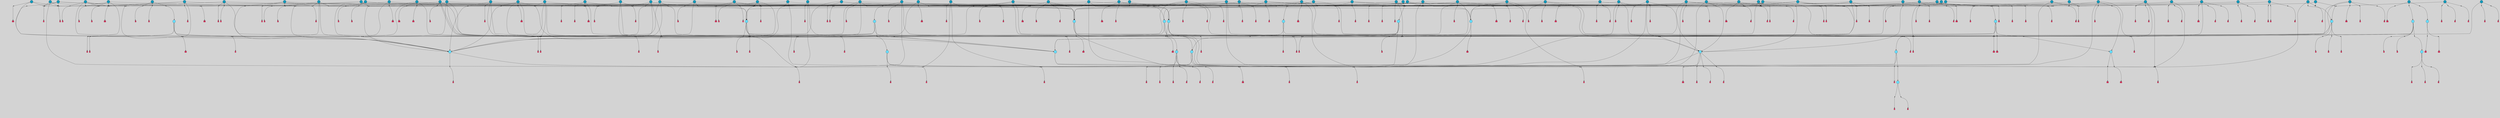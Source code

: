 // File exported with GEGELATI v1.3.1
// On the 2024-04-08 17:47:21
// With the File::TPGGraphDotExporter
digraph{
	graph[pad = "0.212, 0.055" bgcolor = lightgray]
	node[shape=circle style = filled label = ""]
		T3 [fillcolor="#66ddff"]
		T7 [fillcolor="#66ddff"]
		T9 [fillcolor="#66ddff"]
		T11 [fillcolor="#66ddff"]
		T24 [fillcolor="#66ddff"]
		T27 [fillcolor="#66ddff"]
		T54 [fillcolor="#66ddff"]
		T59 [fillcolor="#66ddff"]
		T82 [fillcolor="#66ddff"]
		T90 [fillcolor="#66ddff"]
		T95 [fillcolor="#66ddff"]
		T129 [fillcolor="#66ddff"]
		T150 [fillcolor="#66ddff"]
		T159 [fillcolor="#1199bb"]
		T164 [fillcolor="#1199bb"]
		T176 [fillcolor="#1199bb"]
		T184 [fillcolor="#1199bb"]
		T194 [fillcolor="#1199bb"]
		T195 [fillcolor="#1199bb"]
		T210 [fillcolor="#1199bb"]
		T212 [fillcolor="#66ddff"]
		T213 [fillcolor="#66ddff"]
		T219 [fillcolor="#1199bb"]
		T223 [fillcolor="#1199bb"]
		T226 [fillcolor="#1199bb"]
		T230 [fillcolor="#1199bb"]
		T231 [fillcolor="#1199bb"]
		T238 [fillcolor="#1199bb"]
		T239 [fillcolor="#1199bb"]
		T244 [fillcolor="#1199bb"]
		T245 [fillcolor="#1199bb"]
		T246 [fillcolor="#1199bb"]
		T247 [fillcolor="#1199bb"]
		T250 [fillcolor="#1199bb"]
		T253 [fillcolor="#1199bb"]
		T254 [fillcolor="#1199bb"]
		T255 [fillcolor="#66ddff"]
		T260 [fillcolor="#1199bb"]
		T263 [fillcolor="#1199bb"]
		T264 [fillcolor="#1199bb"]
		T267 [fillcolor="#1199bb"]
		T269 [fillcolor="#1199bb"]
		T270 [fillcolor="#1199bb"]
		T273 [fillcolor="#1199bb"]
		T274 [fillcolor="#1199bb"]
		T275 [fillcolor="#1199bb"]
		T278 [fillcolor="#1199bb"]
		T280 [fillcolor="#1199bb"]
		T281 [fillcolor="#1199bb"]
		T282 [fillcolor="#1199bb"]
		T283 [fillcolor="#1199bb"]
		T285 [fillcolor="#1199bb"]
		T289 [fillcolor="#1199bb"]
		T290 [fillcolor="#1199bb"]
		T295 [fillcolor="#1199bb"]
		T296 [fillcolor="#1199bb"]
		T300 [fillcolor="#66ddff"]
		T306 [fillcolor="#1199bb"]
		T307 [fillcolor="#1199bb"]
		T311 [fillcolor="#1199bb"]
		T313 [fillcolor="#1199bb"]
		T314 [fillcolor="#1199bb"]
		T316 [fillcolor="#1199bb"]
		T317 [fillcolor="#1199bb"]
		T318 [fillcolor="#66ddff"]
		T319 [fillcolor="#66ddff"]
		T320 [fillcolor="#66ddff"]
		T321 [fillcolor="#66ddff"]
		T322 [fillcolor="#66ddff"]
		T323 [fillcolor="#1199bb"]
		T324 [fillcolor="#66ddff"]
		T325 [fillcolor="#1199bb"]
		T327 [fillcolor="#1199bb"]
		T328 [fillcolor="#1199bb"]
		T329 [fillcolor="#1199bb"]
		T331 [fillcolor="#1199bb"]
		T332 [fillcolor="#1199bb"]
		T334 [fillcolor="#1199bb"]
		T335 [fillcolor="#1199bb"]
		T336 [fillcolor="#1199bb"]
		T337 [fillcolor="#1199bb"]
		T339 [fillcolor="#1199bb"]
		T340 [fillcolor="#1199bb"]
		T341 [fillcolor="#1199bb"]
		T342 [fillcolor="#1199bb"]
		T344 [fillcolor="#1199bb"]
		T345 [fillcolor="#1199bb"]
		T346 [fillcolor="#1199bb"]
		T347 [fillcolor="#1199bb"]
		T348 [fillcolor="#1199bb"]
		T349 [fillcolor="#1199bb"]
		T350 [fillcolor="#1199bb"]
		T352 [fillcolor="#1199bb"]
		T354 [fillcolor="#1199bb"]
		T355 [fillcolor="#1199bb"]
		T356 [fillcolor="#1199bb"]
		T357 [fillcolor="#1199bb"]
		T358 [fillcolor="#1199bb"]
		T359 [fillcolor="#1199bb"]
		T360 [fillcolor="#1199bb"]
		T361 [fillcolor="#1199bb"]
		T362 [fillcolor="#1199bb"]
		T363 [fillcolor="#1199bb"]
		T364 [fillcolor="#1199bb"]
		P2115 [fillcolor="#cccccc" shape=point] //6|
		I2115 [shape=box style=invis label="6|1&2|6#1|7&#92;n10|7&2|0#1|5&#92;n9|4&0|1#2|2&#92;n8|6&0|0#1|0&#92;n"]
		P2115 -> I2115[style=invis]
		A1777 [fillcolor="#ff3366" shape=box margin=0.03 width=0 height=0 label="3"]
		T3 -> P2115 -> A1777
		P2116 [fillcolor="#cccccc" shape=point] //3|
		I2116 [shape=box style=invis label="7|6&2|4#0|2&#92;n10|3&2|7#1|4&#92;n11|6&0|4#0|1&#92;n7|1&0|0#2|6&#92;n7|6&0|3#2|6&#92;n4|0&2|6#0|1&#92;n4|4&2|5#0|2&#92;n4|6&0|4#2|7&#92;n10|0&2|3#1|5&#92;n2|6&0|5#0|2&#92;n1|0&2|3#0|7&#92;n1|6&2|0#0|5&#92;n6|2&0|1#0|7&#92;n9|2&0|3#2|7&#92;n5|3&0|6#0|6&#92;n1|7&2|5#2|3&#92;n8|1&2|7#0|6&#92;n1|0&2|5#2|1&#92;n7|1&2|2#2|5&#92;n7|4&2|6#0|3&#92;n"]
		P2116 -> I2116[style=invis]
		A1778 [fillcolor="#ff3366" shape=box margin=0.03 width=0 height=0 label="4"]
		T3 -> P2116 -> A1778
		P2117 [fillcolor="#cccccc" shape=point] //-3|
		I2117 [shape=box style=invis label="1|6&2|7#0|7&#92;n10|2&0|7#1|3&#92;n9|6&2|7#2|2&#92;n5|3&0|7#0|7&#92;n1|6&2|3#0|0&#92;n2|3&2|3#2|2&#92;n5|1&2|6#0|6&#92;n"]
		P2117 -> I2117[style=invis]
		A1779 [fillcolor="#ff3366" shape=box margin=0.03 width=0 height=0 label="7"]
		T7 -> P2117 -> A1779
		P2118 [fillcolor="#cccccc" shape=point] //5|
		I2118 [shape=box style=invis label="0|5&2|3#0|1&#92;n0|6&2|1#2|4&#92;n6|2&2|6#0|7&#92;n7|4&0|3#0|1&#92;n5|4&0|7#1|6&#92;n9|1&0|5#2|2&#92;n6|3&2|3#1|7&#92;n11|7&2|4#1|6&#92;n2|5&0|1#0|0&#92;n4|7&0|0#0|2&#92;n6|2&0|6#0|0&#92;n2|1&2|6#2|4&#92;n10|0&2|0#1|0&#92;n6|6&2|4#0|6&#92;n"]
		P2118 -> I2118[style=invis]
		A1780 [fillcolor="#ff3366" shape=box margin=0.03 width=0 height=0 label="8"]
		T7 -> P2118 -> A1780
		P2119 [fillcolor="#cccccc" shape=point] //-6|
		I2119 [shape=box style=invis label="11|1&0|7#2|0&#92;n10|4&0|1#1|0&#92;n4|3&2|4#2|1&#92;n0|5&2|0#0|0&#92;n6|1&0|0#0|3&#92;n8|2&2|0#0|4&#92;n11|4&2|0#1|6&#92;n7|0&2|6#2|3&#92;n5|3&2|6#2|0&#92;n2|0&2|0#0|4&#92;n"]
		P2119 -> I2119[style=invis]
		A1781 [fillcolor="#ff3366" shape=box margin=0.03 width=0 height=0 label="9"]
		T9 -> P2119 -> A1781
		P2120 [fillcolor="#cccccc" shape=point] //2|
		I2120 [shape=box style=invis label="6|3&2|7#1|4&#92;n8|6&0|0#2|5&#92;n2|1&0|2#0|3&#92;n8|7&0|6#0|4&#92;n2|1&2|0#0|1&#92;n0|0&2|2#2|3&#92;n6|6&0|7#2|1&#92;n6|1&0|7#2|6&#92;n5|4&2|7#0|4&#92;n0|3&0|4#2|0&#92;n11|0&2|0#2|5&#92;n4|5&2|5#2|4&#92;n5|7&0|6#0|4&#92;n9|7&2|5#0|3&#92;n5|4&2|1#0|3&#92;n5|3&0|1#1|7&#92;n0|4&0|3#2|5&#92;n"]
		P2120 -> I2120[style=invis]
		A1782 [fillcolor="#ff3366" shape=box margin=0.03 width=0 height=0 label="10"]
		T9 -> P2120 -> A1782
		P2121 [fillcolor="#cccccc" shape=point] //6|
		I2121 [shape=box style=invis label="3|0&2|7#2|2&#92;n3|2&0|4#2|5&#92;n5|1&0|2#1|0&#92;n8|7&0|1#2|0&#92;n8|5&0|3#0|6&#92;n0|2&0|2#2|3&#92;n1|5&2|5#0|5&#92;n5|6&0|6#0|7&#92;n6|7&0|0#2|6&#92;n1|2&2|3#0|0&#92;n7|7&2|3#0|4&#92;n0|7&2|7#0|6&#92;n1|0&2|2#2|7&#92;n4|4&0|1#0|0&#92;n"]
		P2121 -> I2121[style=invis]
		A1783 [fillcolor="#ff3366" shape=box margin=0.03 width=0 height=0 label="11"]
		T11 -> P2121 -> A1783
		P2122 [fillcolor="#cccccc" shape=point] //-4|
		I2122 [shape=box style=invis label="4|1&0|4#2|6&#92;n1|2&2|2#2|0&#92;n1|2&2|0#0|6&#92;n8|4&2|3#2|5&#92;n5|5&2|1#1|0&#92;n"]
		P2122 -> I2122[style=invis]
		A1784 [fillcolor="#ff3366" shape=box margin=0.03 width=0 height=0 label="12"]
		T11 -> P2122 -> A1784
		P2123 [fillcolor="#cccccc" shape=point] //1|
		I2123 [shape=box style=invis label="5|1&0|6#2|7&#92;n2|4&0|4#2|2&#92;n0|6&0|5#0|4&#92;n10|6&2|5#1|6&#92;n9|3&0|1#1|7&#92;n10|3&2|2#1|0&#92;n5|0&0|0#2|1&#92;n11|3&2|3#1|5&#92;n10|3&0|1#1|0&#92;n2|4&0|1#0|1&#92;n0|2&0|3#2|4&#92;n9|2&2|1#2|5&#92;n11|7&2|6#2|6&#92;n"]
		P2123 -> I2123[style=invis]
		T24 -> P2123 -> T7
		P2124 [fillcolor="#cccccc" shape=point] //5|
		I2124 [shape=box style=invis label="3|0&2|0#0|1&#92;n3|0&0|7#0|1&#92;n5|3&0|2#2|6&#92;n4|4&2|4#2|6&#92;n11|2&0|7#1|6&#92;n2|7&2|2#2|5&#92;n9|3&2|6#2|7&#92;n7|7&0|0#0|4&#92;n6|1&2|4#2|3&#92;n5|4&2|0#1|6&#92;n1|3&0|7#0|4&#92;n"]
		P2124 -> I2124[style=invis]
		A1785 [fillcolor="#ff3366" shape=box margin=0.03 width=0 height=0 label="7"]
		T24 -> P2124 -> A1785
		P2125 [fillcolor="#cccccc" shape=point] //-2|
		I2125 [shape=box style=invis label="4|1&0|4#0|3&#92;n4|2&0|5#2|0&#92;n5|5&2|6#0|5&#92;n1|4&0|1#0|2&#92;n6|3&2|7#1|5&#92;n0|4&2|0#0|3&#92;n8|5&2|5#1|2&#92;n10|7&2|7#1|1&#92;n3|4&0|0#2|1&#92;n3|6&2|5#2|5&#92;n8|3&0|1#0|7&#92;n10|0&2|7#1|3&#92;n4|1&2|4#0|1&#92;n9|3&2|0#0|4&#92;n3|6&2|0#0|4&#92;n1|2&0|6#2|1&#92;n4|0&2|1#2|2&#92;n"]
		P2125 -> I2125[style=invis]
		A1786 [fillcolor="#ff3366" shape=box margin=0.03 width=0 height=0 label="14"]
		T24 -> P2125 -> A1786
		P2126 [fillcolor="#cccccc" shape=point] //2|
		I2126 [shape=box style=invis label="9|1&2|3#0|1&#92;n5|2&2|0#2|4&#92;n3|6&2|5#2|7&#92;n7|0&2|5#0|4&#92;n1|2&0|3#0|5&#92;n7|3&2|7#0|0&#92;n"]
		P2126 -> I2126[style=invis]
		A1787 [fillcolor="#ff3366" shape=box margin=0.03 width=0 height=0 label="2"]
		T27 -> P2126 -> A1787
		P2127 [fillcolor="#cccccc" shape=point] //-6|
		I2127 [shape=box style=invis label="7|5&0|4#0|4&#92;n11|0&2|5#2|1&#92;n"]
		P2127 -> I2127[style=invis]
		A1788 [fillcolor="#ff3366" shape=box margin=0.03 width=0 height=0 label="3"]
		T27 -> P2127 -> A1788
		T27 -> P2116
		P2128 [fillcolor="#cccccc" shape=point] //0|
		I2128 [shape=box style=invis label="2|5&0|1#0|6&#92;n6|1&2|2#2|7&#92;n8|0&0|3#1|4&#92;n4|3&2|5#2|4&#92;n8|1&2|4#0|0&#92;n6|6&0|1#2|6&#92;n11|7&2|4#2|5&#92;n6|2&2|4#0|2&#92;n8|5&2|4#2|4&#92;n2|1&2|1#2|2&#92;n2|7&2|5#2|6&#92;n9|7&0|5#0|4&#92;n1|2&0|5#2|6&#92;n4|2&2|3#2|7&#92;n3|3&2|1#0|2&#92;n"]
		P2128 -> I2128[style=invis]
		A1789 [fillcolor="#ff3366" shape=box margin=0.03 width=0 height=0 label="5"]
		T27 -> P2128 -> A1789
		P2129 [fillcolor="#cccccc" shape=point] //0|
		I2129 [shape=box style=invis label="4|0&0|3#2|7&#92;n10|2&0|3#1|7&#92;n3|5&0|2#0|3&#92;n4|5&0|0#2|1&#92;n10|7&2|0#1|2&#92;n5|3&2|3#1|6&#92;n9|5&2|0#0|4&#92;n5|4&2|7#0|2&#92;n10|3&2|7#1|4&#92;n7|2&0|1#2|6&#92;n8|6&0|5#0|5&#92;n8|7&2|3#0|5&#92;n2|6&2|4#0|0&#92;n"]
		P2129 -> I2129[style=invis]
		A1790 [fillcolor="#ff3366" shape=box margin=0.03 width=0 height=0 label="5"]
		T27 -> P2129 -> A1790
		P2130 [fillcolor="#cccccc" shape=point] //8|
		I2130 [shape=box style=invis label="9|0&0|1#2|0&#92;n10|1&2|5#1|4&#92;n8|2&2|6#0|4&#92;n2|4&2|5#2|3&#92;n4|2&2|2#0|2&#92;n7|5&0|2#0|0&#92;n8|2&2|1#1|3&#92;n8|7&0|7#2|1&#92;n1|1&0|0#0|7&#92;n5|6&2|5#1|0&#92;n6|6&2|5#0|0&#92;n11|4&0|3#2|6&#92;n4|2&2|4#0|7&#92;n5|6&0|1#2|0&#92;n11|3&0|2#0|7&#92;n"]
		P2130 -> I2130[style=invis]
		A1791 [fillcolor="#ff3366" shape=box margin=0.03 width=0 height=0 label="6"]
		T54 -> P2130 -> A1791
		T54 -> P2124
		P2131 [fillcolor="#cccccc" shape=point] //-10|
		I2131 [shape=box style=invis label="3|6&0|0#0|4&#92;n4|1&2|4#0|1&#92;n5|1&0|1#0|4&#92;n5|5&2|6#0|5&#92;n6|5&0|6#0|3&#92;n11|1&2|0#0|1&#92;n0|7&2|0#0|3&#92;n1|2&0|6#0|1&#92;n8|0&0|4#2|0&#92;n0|4&0|7#2|7&#92;n7|0&2|7#1|3&#92;n3|1&0|5#2|5&#92;n5|1&0|4#0|3&#92;n2|2&0|2#0|0&#92;n8|3&0|1#0|7&#92;n3|0&0|3#0|5&#92;n7|2&0|5#2|0&#92;n6|3&2|7#1|5&#92;n4|7&2|7#2|1&#92;n"]
		P2131 -> I2131[style=invis]
		A1792 [fillcolor="#ff3366" shape=box margin=0.03 width=0 height=0 label="14"]
		T54 -> P2131 -> A1792
		T54 -> P2118
		P2132 [fillcolor="#cccccc" shape=point] //8|
		I2132 [shape=box style=invis label="9|0&0|1#2|0&#92;n10|1&2|5#1|4&#92;n8|2&2|6#0|4&#92;n4|5&0|3#0|1&#92;n2|4&2|5#2|3&#92;n4|2&2|2#0|2&#92;n7|5&0|2#0|0&#92;n8|2&2|1#1|3&#92;n8|7&0|7#2|1&#92;n1|1&0|0#0|7&#92;n5|6&2|5#1|0&#92;n6|3&2|5#0|0&#92;n11|4&0|3#2|6&#92;n1|2&2|4#0|7&#92;n5|6&0|1#2|0&#92;n11|3&0|2#0|7&#92;n"]
		P2132 -> I2132[style=invis]
		A1793 [fillcolor="#ff3366" shape=box margin=0.03 width=0 height=0 label="6"]
		T59 -> P2132 -> A1793
		T59 -> P2124
		T59 -> P2119
		T59 -> P2124
		P2133 [fillcolor="#cccccc" shape=point] //6|
		I2133 [shape=box style=invis label="7|0&2|5#1|2&#92;n10|6&2|1#1|3&#92;n7|5&0|2#0|7&#92;n10|7&0|1#1|5&#92;n4|6&2|5#0|5&#92;n4|4&0|7#2|7&#92;n"]
		P2133 -> I2133[style=invis]
		A1794 [fillcolor="#ff3366" shape=box margin=0.03 width=0 height=0 label="7"]
		T82 -> P2133 -> A1794
		P2134 [fillcolor="#cccccc" shape=point] //6|
		I2134 [shape=box style=invis label="0|5&2|3#0|1&#92;n0|6&2|1#2|4&#92;n9|1&0|5#2|2&#92;n7|4&0|3#0|1&#92;n5|4&0|7#1|6&#92;n2|5&0|1#0|0&#92;n6|3&2|3#1|7&#92;n11|7&2|4#1|6&#92;n6|2&2|6#0|1&#92;n4|7&0|0#0|2&#92;n6|2&0|6#0|0&#92;n9|1&2|6#2|4&#92;n10|0&2|0#1|0&#92;n6|6&2|4#0|6&#92;n"]
		P2134 -> I2134[style=invis]
		A1795 [fillcolor="#ff3366" shape=box margin=0.03 width=0 height=0 label="8"]
		T82 -> P2134 -> A1795
		T82 -> P2119
		P2135 [fillcolor="#cccccc" shape=point] //-2|
		I2135 [shape=box style=invis label="8|4&2|1#2|5&#92;n4|1&0|7#2|1&#92;n5|7&2|3#2|2&#92;n10|4&2|5#1|7&#92;n10|0&2|6#1|3&#92;n4|5&2|7#0|6&#92;n9|5&2|4#0|4&#92;n2|4&0|5#0|7&#92;n11|1&2|4#2|6&#92;n5|6&0|7#1|2&#92;n2|7&2|7#2|6&#92;n5|2&0|5#1|5&#92;n3|0&0|6#0|2&#92;n4|0&0|4#2|4&#92;n4|4&2|6#0|7&#92;n10|6&2|0#1|4&#92;n9|7&0|3#1|4&#92;n1|4&2|6#0|3&#92;n11|5&2|6#0|3&#92;n0|3&0|5#0|1&#92;n"]
		P2135 -> I2135[style=invis]
		A1796 [fillcolor="#ff3366" shape=box margin=0.03 width=0 height=0 label="13"]
		T90 -> P2135 -> A1796
		P2136 [fillcolor="#cccccc" shape=point] //4|
		I2136 [shape=box style=invis label="7|1&2|6#1|3&#92;n10|1&0|3#1|6&#92;n8|5&2|3#2|1&#92;n11|5&0|0#2|6&#92;n4|1&0|6#0|0&#92;n11|1&0|2#0|3&#92;n2|0&2|1#0|7&#92;n"]
		P2136 -> I2136[style=invis]
		A1797 [fillcolor="#ff3366" shape=box margin=0.03 width=0 height=0 label="2"]
		T90 -> P2136 -> A1797
		P2137 [fillcolor="#cccccc" shape=point] //7|
		I2137 [shape=box style=invis label="10|3&0|1#1|4&#92;n4|6&0|0#0|2&#92;n4|5&0|6#0|0&#92;n4|3&0|6#2|1&#92;n7|0&0|3#1|2&#92;n4|7&0|6#0|5&#92;n7|6&0|7#0|6&#92;n6|6&0|0#0|3&#92;n11|1&0|4#2|5&#92;n10|2&0|3#1|2&#92;n"]
		P2137 -> I2137[style=invis]
		A1798 [fillcolor="#ff3366" shape=box margin=0.03 width=0 height=0 label="4"]
		T90 -> P2137 -> A1798
		P2138 [fillcolor="#cccccc" shape=point] //-3|
		I2138 [shape=box style=invis label="8|1&2|3#0|5&#92;n0|6&0|5#0|5&#92;n3|7&2|1#0|6&#92;n3|5&0|1#0|0&#92;n9|5&2|0#0|4&#92;n3|5&0|2#0|3&#92;n10|6&2|4#1|0&#92;n9|4&2|7#2|6&#92;n1|7&2|5#2|2&#92;n"]
		P2138 -> I2138[style=invis]
		A1799 [fillcolor="#ff3366" shape=box margin=0.03 width=0 height=0 label="5"]
		T90 -> P2138 -> A1799
		P2139 [fillcolor="#cccccc" shape=point] //-7|
		I2139 [shape=box style=invis label="3|0&2|0#0|1&#92;n1|1&0|2#0|4&#92;n11|2&0|7#1|6&#92;n9|7&0|0#0|4&#92;n3|0&0|7#0|1&#92;n9|3&2|6#2|7&#92;n5|3&0|2#2|6&#92;n6|1&2|4#2|3&#92;n5|4&2|0#1|6&#92;n1|3&0|7#0|7&#92;n"]
		P2139 -> I2139[style=invis]
		A1800 [fillcolor="#ff3366" shape=box margin=0.03 width=0 height=0 label="7"]
		T90 -> P2139 -> A1800
		P2140 [fillcolor="#cccccc" shape=point] //4|
		I2140 [shape=box style=invis label="4|3&0|6#0|3&#92;n5|7&2|3#2|2&#92;n5|6&0|7#1|2&#92;n1|4&2|6#0|3&#92;n8|4&2|1#2|5&#92;n9|5&2|4#1|4&#92;n2|4&0|5#0|7&#92;n10|0&0|6#1|3&#92;n3|0&0|6#0|2&#92;n2|7&2|7#2|6&#92;n5|2&0|5#1|5&#92;n10|4&2|5#1|7&#92;n4|0&0|4#2|4&#92;n11|1&0|4#2|6&#92;n10|6&2|0#1|4&#92;n9|7&0|3#1|4&#92;n4|5&2|7#0|6&#92;n11|5&2|6#2|3&#92;n0|3&0|5#0|1&#92;n"]
		P2140 -> I2140[style=invis]
		A1801 [fillcolor="#ff3366" shape=box margin=0.03 width=0 height=0 label="13"]
		T95 -> P2140 -> A1801
		P2141 [fillcolor="#cccccc" shape=point] //8|
		I2141 [shape=box style=invis label="9|7&0|5#2|5&#92;n3|3&2|3#0|2&#92;n9|5&2|2#1|0&#92;n2|3&0|6#0|3&#92;n4|4&2|5#2|7&#92;n11|3&2|0#1|5&#92;n6|6&2|1#2|2&#92;n4|6&0|1#2|2&#92;n2|5&2|7#2|2&#92;n7|7&2|2#2|3&#92;n6|5&0|3#2|6&#92;n6|7&0|6#0|2&#92;n"]
		P2141 -> I2141[style=invis]
		A1802 [fillcolor="#ff3366" shape=box margin=0.03 width=0 height=0 label="14"]
		T95 -> P2141 -> A1802
		P2142 [fillcolor="#cccccc" shape=point] //2|
		I2142 [shape=box style=invis label="4|1&0|4#2|6&#92;n5|5&2|1#1|0&#92;n1|0&2|0#0|6&#92;n8|4&2|3#2|5&#92;n"]
		P2142 -> I2142[style=invis]
		T95 -> P2142 -> T11
		P2143 [fillcolor="#cccccc" shape=point] //-9|
		I2143 [shape=box style=invis label="2|0&2|0#2|1&#92;n4|4&2|4#2|6&#92;n9|1&0|3#1|7&#92;n5|3&0|2#2|6&#92;n2|7&2|2#2|5&#92;n5|4&2|0#1|6&#92;n3|0&0|7#0|1&#92;n1|3&0|7#0|4&#92;n11|6&2|2#0|7&#92;n7|7&0|0#0|4&#92;n11|0&0|7#1|6&#92;n9|3&2|6#2|7&#92;n"]
		P2143 -> I2143[style=invis]
		A1803 [fillcolor="#ff3366" shape=box margin=0.03 width=0 height=0 label="7"]
		T95 -> P2143 -> A1803
		P2144 [fillcolor="#cccccc" shape=point] //-8|
		I2144 [shape=box style=invis label="7|5&0|4#2|4&#92;n"]
		P2144 -> I2144[style=invis]
		A1804 [fillcolor="#ff3366" shape=box margin=0.03 width=0 height=0 label="3"]
		T95 -> P2144 -> A1804
		T129 -> P2130
		T129 -> P2124
		P2145 [fillcolor="#cccccc" shape=point] //10|
		I2145 [shape=box style=invis label="4|5&2|7#2|1&#92;n1|7&2|3#0|6&#92;n3|5&2|2#0|3&#92;n10|3&0|7#1|4&#92;n7|1&0|4#2|6&#92;n10|2&0|3#1|7&#92;n9|5&2|0#0|4&#92;n4|0&0|3#2|7&#92;n11|4&2|6#1|2&#92;n5|4&2|7#0|2&#92;n2|6&2|4#0|0&#92;n6|5&0|7#2|1&#92;n5|3&2|3#1|6&#92;n10|7&2|0#1|2&#92;n"]
		P2145 -> I2145[style=invis]
		A1805 [fillcolor="#ff3366" shape=box margin=0.03 width=0 height=0 label="5"]
		T129 -> P2145 -> A1805
		P2146 [fillcolor="#cccccc" shape=point] //5|
		I2146 [shape=box style=invis label="9|4&2|3#1|3&#92;n0|4&2|4#0|5&#92;n6|1&2|6#2|5&#92;n4|0&0|5#2|0&#92;n"]
		P2146 -> I2146[style=invis]
		A1806 [fillcolor="#ff3366" shape=box margin=0.03 width=0 height=0 label="7"]
		T129 -> P2146 -> A1806
		P2147 [fillcolor="#cccccc" shape=point] //6|
		I2147 [shape=box style=invis label="9|4&2|7#0|6&#92;n8|4&0|1#1|0&#92;n1|3&0|0#2|1&#92;n2|4&0|6#2|2&#92;n5|1&2|5#0|7&#92;n3|0&0|3#2|6&#92;n2|2&2|6#0|2&#92;n8|4&0|4#2|2&#92;n5|1&2|4#0|3&#92;n9|4&0|6#0|6&#92;n5|0&2|2#1|5&#92;n11|7&0|0#1|1&#92;n0|4&0|3#0|3&#92;n7|7&2|4#2|5&#92;n1|5&0|1#2|1&#92;n"]
		P2147 -> I2147[style=invis]
		A1807 [fillcolor="#ff3366" shape=box margin=0.03 width=0 height=0 label="1"]
		T129 -> P2147 -> A1807
		P2148 [fillcolor="#cccccc" shape=point] //-3|
		I2148 [shape=box style=invis label="2|6&0|0#0|7&#92;n9|6&2|0#0|6&#92;n3|0&0|5#0|1&#92;n5|5&0|4#0|3&#92;n6|1&2|4#2|3&#92;n2|7&2|2#2|5&#92;n5|3&0|2#2|6&#92;n7|7&0|0#0|4&#92;n5|4&2|0#1|6&#92;n9|3&2|6#2|7&#92;n1|3&0|7#0|4&#92;n"]
		P2148 -> I2148[style=invis]
		A1808 [fillcolor="#ff3366" shape=box margin=0.03 width=0 height=0 label="7"]
		T150 -> P2148 -> A1808
		P2149 [fillcolor="#cccccc" shape=point] //4|
		I2149 [shape=box style=invis label="6|0&0|7#1|0&#92;n8|6&2|6#2|7&#92;n"]
		P2149 -> I2149[style=invis]
		A1809 [fillcolor="#ff3366" shape=box margin=0.03 width=0 height=0 label="3"]
		T150 -> P2149 -> A1809
		P2150 [fillcolor="#cccccc" shape=point] //0|
		I2150 [shape=box style=invis label="2|5&0|1#0|6&#92;n6|1&2|2#2|7&#92;n8|0&0|3#1|4&#92;n11|7&2|4#2|5&#92;n8|1&2|4#0|0&#92;n6|6&0|1#2|6&#92;n7|0&2|4#1|0&#92;n4|1&2|5#2|4&#92;n6|2&2|4#0|2&#92;n8|5&2|4#2|4&#92;n2|1&2|1#2|2&#92;n2|7&2|5#2|6&#92;n9|7&0|5#0|4&#92;n1|2&0|5#2|6&#92;n4|2&2|3#2|7&#92;n3|3&2|1#0|2&#92;n"]
		P2150 -> I2150[style=invis]
		A1810 [fillcolor="#ff3366" shape=box margin=0.03 width=0 height=0 label="5"]
		T150 -> P2150 -> A1810
		T150 -> P2144
		P2151 [fillcolor="#cccccc" shape=point] //7|
		I2151 [shape=box style=invis label="1|6&2|7#0|7&#92;n9|6&2|7#2|2&#92;n10|2&0|7#1|0&#92;n1|6&2|3#0|0&#92;n5|0&2|2#1|1&#92;n2|3&2|3#2|2&#92;n5|1&2|6#0|6&#92;n"]
		P2151 -> I2151[style=invis]
		T150 -> P2151 -> T90
		P2152 [fillcolor="#cccccc" shape=point] //7|
		I2152 [shape=box style=invis label="7|0&2|1#2|0&#92;n9|7&2|1#1|7&#92;n8|2&0|1#1|0&#92;n6|6&0|2#1|1&#92;n2|2&0|5#0|0&#92;n5|7&0|0#2|1&#92;n5|1&2|5#1|5&#92;n4|7&2|4#2|3&#92;n10|5&2|2#1|5&#92;n1|3&2|2#2|0&#92;n10|2&2|6#1|5&#92;n"]
		P2152 -> I2152[style=invis]
		A1811 [fillcolor="#ff3366" shape=box margin=0.03 width=0 height=0 label="1"]
		T159 -> P2152 -> A1811
		P2153 [fillcolor="#cccccc" shape=point] //7|
		I2153 [shape=box style=invis label="7|4&2|7#0|4&#92;n4|6&0|1#2|5&#92;n2|1&2|3#0|0&#92;n4|3&2|0#0|1&#92;n0|0&2|7#2|7&#92;n7|7&0|5#2|3&#92;n5|0&2|1#2|2&#92;n10|0&0|4#1|2&#92;n4|4&0|7#0|0&#92;n6|7&0|2#0|1&#92;n1|4&2|5#0|4&#92;n"]
		P2153 -> I2153[style=invis]
		A1812 [fillcolor="#ff3366" shape=box margin=0.03 width=0 height=0 label="0"]
		T159 -> P2153 -> A1812
		P2154 [fillcolor="#cccccc" shape=point] //5|
		I2154 [shape=box style=invis label="0|5&2|3#0|1&#92;n0|6&2|1#2|4&#92;n6|2&2|6#0|7&#92;n9|0&2|7#1|1&#92;n7|4&0|3#0|1&#92;n11|7&2|4#1|6&#92;n9|1&0|5#2|2&#92;n5|4&0|7#1|6&#92;n2|5&0|1#0|0&#92;n4|7&0|0#0|2&#92;n6|2&0|6#0|0&#92;n2|1&2|6#2|4&#92;n10|0&0|0#1|0&#92;n6|6&2|4#0|6&#92;n"]
		P2154 -> I2154[style=invis]
		T159 -> P2154 -> T129
		T164 -> P2128
		P2155 [fillcolor="#cccccc" shape=point] //-1|
		I2155 [shape=box style=invis label="6|4&0|4#2|4&#92;n4|5&2|5#2|4&#92;n9|7&2|5#0|3&#92;n3|7&2|6#0|6&#92;n8|7&0|6#0|4&#92;n2|1&2|0#0|1&#92;n8|6&0|0#2|5&#92;n2|1&0|2#0|3&#92;n6|1&0|7#2|6&#92;n6|3&0|1#1|6&#92;n5|4&2|7#0|4&#92;n0|7&0|4#2|0&#92;n11|0&2|0#2|5&#92;n3|7&2|0#2|7&#92;n8|3&2|7#1|4&#92;n5|7&0|6#0|4&#92;n0|0&2|3#2|3&#92;n5|4&2|1#0|3&#92;n0|4&0|3#2|5&#92;n"]
		P2155 -> I2155[style=invis]
		A1813 [fillcolor="#ff3366" shape=box margin=0.03 width=0 height=0 label="10"]
		T164 -> P2155 -> A1813
		P2156 [fillcolor="#cccccc" shape=point] //-7|
		I2156 [shape=box style=invis label="6|1&0|2#0|3&#92;n1|2&0|1#2|0&#92;n10|3&2|2#1|1&#92;n0|1&0|2#0|7&#92;n4|6&2|7#2|4&#92;n6|0&2|7#0|6&#92;n"]
		P2156 -> I2156[style=invis]
		A1814 [fillcolor="#ff3366" shape=box margin=0.03 width=0 height=0 label="7"]
		T164 -> P2156 -> A1814
		P2157 [fillcolor="#cccccc" shape=point] //-6|
		I2157 [shape=box style=invis label="11|7&0|1#0|6&#92;n3|5&0|1#0|3&#92;n1|5&0|5#0|6&#92;n1|7&2|5#2|2&#92;n0|0&0|2#2|2&#92;n4|4&0|1#0|5&#92;n6|4&2|2#0|2&#92;n0|6&2|5#0|5&#92;n0|3&2|2#2|6&#92;n"]
		P2157 -> I2157[style=invis]
		A1815 [fillcolor="#ff3366" shape=box margin=0.03 width=0 height=0 label="5"]
		T164 -> P2157 -> A1815
		T164 -> P2140
		P2158 [fillcolor="#cccccc" shape=point] //3|
		I2158 [shape=box style=invis label="4|7&0|7#2|7&#92;n11|5&2|6#0|2&#92;n5|5&2|6#2|0&#92;n3|2&0|6#0|3&#92;n10|2&2|5#1|5&#92;n9|4&2|3#1|5&#92;n2|5&2|7#2|4&#92;n11|3&2|5#1|0&#92;n7|0&0|7#2|1&#92;n1|2&0|5#0|1&#92;n"]
		P2158 -> I2158[style=invis]
		A1816 [fillcolor="#ff3366" shape=box margin=0.03 width=0 height=0 label="5"]
		T176 -> P2158 -> A1816
		P2159 [fillcolor="#cccccc" shape=point] //2|
		I2159 [shape=box style=invis label="7|1&0|6#0|1&#92;n5|2&2|5#1|6&#92;n10|1&2|1#1|1&#92;n4|7&0|4#2|2&#92;n11|7&0|4#2|7&#92;n5|0&0|5#1|7&#92;n8|2&0|5#2|4&#92;n10|0&2|6#1|6&#92;n5|1&0|1#2|3&#92;n1|6&2|0#0|1&#92;n9|6&2|2#1|4&#92;n3|4&2|3#0|0&#92;n10|1&0|1#1|0&#92;n2|2&0|1#2|1&#92;n3|1&2|7#0|3&#92;n"]
		P2159 -> I2159[style=invis]
		A1817 [fillcolor="#ff3366" shape=box margin=0.03 width=0 height=0 label="10"]
		T176 -> P2159 -> A1817
		P2160 [fillcolor="#cccccc" shape=point] //-1|
		I2160 [shape=box style=invis label="1|7&2|1#0|6&#92;n8|1&2|3#0|5&#92;n10|6&2|7#1|0&#92;n1|7&2|5#0|2&#92;n0|3&0|3#2|2&#92;n3|5&0|1#0|0&#92;n3|5&0|2#0|3&#92;n1|5&2|0#0|4&#92;n5|7&2|2#2|5&#92;n4|0&2|3#0|3&#92;n"]
		P2160 -> I2160[style=invis]
		T176 -> P2160 -> T3
		P2161 [fillcolor="#cccccc" shape=point] //-3|
		I2161 [shape=box style=invis label="6|3&2|4#1|4&#92;n5|3&0|1#1|7&#92;n2|1&0|2#2|3&#92;n8|7&0|6#0|4&#92;n2|1&2|0#0|1&#92;n0|0&2|2#2|3&#92;n6|1&0|7#2|6&#92;n5|7&0|2#0|4&#92;n0|3&0|4#2|0&#92;n11|0&2|0#2|5&#92;n6|0&2|0#1|4&#92;n8|6&0|2#2|5&#92;n5|4&2|1#0|3&#92;n9|7&2|5#0|3&#92;n5|4&2|7#0|4&#92;n"]
		P2161 -> I2161[style=invis]
		A1818 [fillcolor="#ff3366" shape=box margin=0.03 width=0 height=0 label="10"]
		T176 -> P2161 -> A1818
		P2162 [fillcolor="#cccccc" shape=point] //4|
		I2162 [shape=box style=invis label="7|1&0|6#0|1&#92;n5|2&2|5#1|6&#92;n10|1&2|1#1|1&#92;n9|6&2|2#1|4&#92;n4|7&0|4#2|2&#92;n9|6&0|4#1|1&#92;n10|0&2|6#1|6&#92;n5|1&0|1#2|3&#92;n1|6&2|0#0|1&#92;n8|2&0|5#2|4&#92;n3|4&2|3#0|0&#92;n10|1&0|5#1|0&#92;n2|2&0|1#2|1&#92;n3|1&2|7#0|3&#92;n"]
		P2162 -> I2162[style=invis]
		A1819 [fillcolor="#ff3366" shape=box margin=0.03 width=0 height=0 label="10"]
		T176 -> P2162 -> A1819
		P2163 [fillcolor="#cccccc" shape=point] //-5|
		I2163 [shape=box style=invis label="10|6&2|5#1|6&#92;n9|3&0|1#1|7&#92;n2|4&0|1#0|1&#92;n11|3&0|7#1|6&#92;n5|1&0|6#2|7&#92;n8|0&0|0#0|1&#92;n0|6&0|7#0|4&#92;n6|7&2|6#2|6&#92;n11|0&2|3#0|5&#92;n"]
		P2163 -> I2163[style=invis]
		T184 -> P2163 -> T7
		P2164 [fillcolor="#cccccc" shape=point] //-9|
		I2164 [shape=box style=invis label="10|3&0|5#1|7&#92;n9|0&2|4#1|3&#92;n"]
		P2164 -> I2164[style=invis]
		A1820 [fillcolor="#ff3366" shape=box margin=0.03 width=0 height=0 label="3"]
		T184 -> P2164 -> A1820
		P2165 [fillcolor="#cccccc" shape=point] //-6|
		I2165 [shape=box style=invis label="3|5&0|0#0|2&#92;n6|6&2|1#2|6&#92;n4|6&0|1#2|5&#92;n7|1&0|6#1|3&#92;n11|1&2|4#0|5&#92;n1|2&0|1#2|3&#92;n4|3&0|5#2|4&#92;n4|0&0|5#2|0&#92;n8|5&2|4#2|4&#92;n2|4&0|1#0|6&#92;n5|1&2|4#0|0&#92;n3|3&2|1#0|2&#92;n9|7&0|5#0|4&#92;n2|2&0|6#2|0&#92;n7|1&2|2#2|2&#92;n"]
		P2165 -> I2165[style=invis]
		A1821 [fillcolor="#ff3366" shape=box margin=0.03 width=0 height=0 label="5"]
		T184 -> P2165 -> A1821
		P2166 [fillcolor="#cccccc" shape=point] //3|
		I2166 [shape=box style=invis label="7|2&0|2#2|4&#92;n0|4&0|6#2|7&#92;n9|0&0|1#2|2&#92;n8|6&0|0#1|0&#92;n"]
		P2166 -> I2166[style=invis]
		A1822 [fillcolor="#ff3366" shape=box margin=0.03 width=0 height=0 label="3"]
		T184 -> P2166 -> A1822
		T184 -> P2158
		P2167 [fillcolor="#cccccc" shape=point] //-2|
		I2167 [shape=box style=invis label="1|0&0|3#0|3&#92;n2|7&0|4#0|4&#92;n11|6&2|1#1|4&#92;n6|1&2|5#0|0&#92;n2|0&2|0#0|6&#92;n1|3&2|1#0|4&#92;n"]
		P2167 -> I2167[style=invis]
		A1823 [fillcolor="#ff3366" shape=box margin=0.03 width=0 height=0 label="2"]
		T194 -> P2167 -> A1823
		P2168 [fillcolor="#cccccc" shape=point] //3|
		I2168 [shape=box style=invis label="5|4&2|7#0|4&#92;n0|4&0|3#2|5&#92;n8|6&0|0#2|5&#92;n2|1&0|2#0|3&#92;n9|7&0|6#0|4&#92;n0|0&2|2#2|3&#92;n6|6&0|7#2|1&#92;n6|1&0|7#2|6&#92;n0|3&0|4#2|0&#92;n11|0&2|0#2|5&#92;n4|5&2|5#2|4&#92;n5|3&0|1#1|7&#92;n9|7&2|2#0|3&#92;n5|4&2|1#0|3&#92;n5|0&0|6#0|4&#92;n0|0&0|1#2|0&#92;n"]
		P2168 -> I2168[style=invis]
		A1824 [fillcolor="#ff3366" shape=box margin=0.03 width=0 height=0 label="10"]
		T194 -> P2168 -> A1824
		T194 -> P2160
		P2169 [fillcolor="#cccccc" shape=point] //10|
		I2169 [shape=box style=invis label="6|1&2|4#2|3&#92;n3|0&0|7#0|1&#92;n5|3&0|2#2|6&#92;n4|4&0|4#2|6&#92;n5|4&2|0#1|6&#92;n10|5&0|6#1|5&#92;n2|5&2|1#2|2&#92;n1|3&0|7#0|4&#92;n3|0&2|0#0|1&#92;n11|2&0|5#1|6&#92;n9|3&2|6#2|7&#92;n7|7&0|0#0|4&#92;n"]
		P2169 -> I2169[style=invis]
		A1825 [fillcolor="#ff3366" shape=box margin=0.03 width=0 height=0 label="7"]
		T194 -> P2169 -> A1825
		P2170 [fillcolor="#cccccc" shape=point] //5|
		I2170 [shape=box style=invis label="3|0&2|0#2|1&#92;n3|0&0|7#0|1&#92;n5|3&0|2#2|6&#92;n4|4&2|4#2|6&#92;n5|4&2|0#1|6&#92;n2|7&2|2#2|5&#92;n1|3&0|7#0|4&#92;n11|6&2|2#0|7&#92;n7|7&0|0#0|4&#92;n6|1&2|4#2|3&#92;n11|0&0|7#1|6&#92;n9|3&2|6#2|7&#92;n"]
		P2170 -> I2170[style=invis]
		A1826 [fillcolor="#ff3366" shape=box margin=0.03 width=0 height=0 label="7"]
		T195 -> P2170 -> A1826
		P2171 [fillcolor="#cccccc" shape=point] //4|
		I2171 [shape=box style=invis label="7|1&0|6#0|1&#92;n6|7&2|7#1|7&#92;n10|1&2|1#1|1&#92;n9|6&2|2#1|4&#92;n4|7&0|4#2|2&#92;n9|6&0|5#1|1&#92;n10|0&2|6#1|6&#92;n5|1&0|1#2|3&#92;n10|1&0|5#1|0&#92;n3|4&2|3#0|0&#92;n8|2&0|5#2|4&#92;n1|6&2|0#0|0&#92;n2|3&0|1#2|6&#92;n5|2&2|2#1|6&#92;n2|2&0|1#2|1&#92;n3|1&2|7#0|3&#92;n6|7&2|3#0|4&#92;n"]
		P2171 -> I2171[style=invis]
		A1827 [fillcolor="#ff3366" shape=box margin=0.03 width=0 height=0 label="10"]
		T195 -> P2171 -> A1827
		P2172 [fillcolor="#cccccc" shape=point] //-4|
		I2172 [shape=box style=invis label="0|4&0|0#2|7&#92;n8|5&2|4#2|4&#92;n4|3&2|5#2|4&#92;n11|7&2|2#2|5&#92;n6|5&2|2#2|7&#92;n3|2&0|7#0|7&#92;n3|3&2|1#0|3&#92;n2|6&0|3#2|5&#92;n0|1&2|6#2|2&#92;n8|2&0|0#1|6&#92;n0|7&0|5#0|4&#92;n9|5&0|3#2|7&#92;n2|7&2|5#2|6&#92;n9|0&2|0#0|1&#92;n1|2&2|4#0|2&#92;n"]
		P2172 -> I2172[style=invis]
		T195 -> P2172 -> T27
		T195 -> P2153
		T210 -> P2153
		T210 -> P2124
		P2173 [fillcolor="#cccccc" shape=point] //6|
		I2173 [shape=box style=invis label="10|4&2|6#1|2&#92;n8|4&0|1#1|0&#92;n0|4&2|6#0|0&#92;n8|4&2|5#2|1&#92;n7|5&2|5#1|0&#92;n3|6&0|6#2|2&#92;n1|7&0|7#0|5&#92;n2|0&0|7#2|4&#92;n2|6&2|2#0|0&#92;n0|7&2|7#0|7&#92;n11|6&0|4#2|2&#92;n5|5&0|0#0|1&#92;n10|1&0|0#1|0&#92;n7|3&0|1#2|5&#92;n9|2&2|7#1|5&#92;n9|4&2|6#2|7&#92;n1|6&2|4#2|2&#92;n3|3&2|2#0|7&#92;n1|6&2|0#0|0&#92;n6|4&2|6#1|0&#92;n"]
		P2173 -> I2173[style=invis]
		A1828 [fillcolor="#ff3366" shape=box margin=0.03 width=0 height=0 label="1"]
		T210 -> P2173 -> A1828
		P2174 [fillcolor="#cccccc" shape=point] //2|
		I2174 [shape=box style=invis label="4|5&2|7#2|1&#92;n1|7&2|3#0|6&#92;n3|5&2|2#0|3&#92;n10|3&2|7#1|4&#92;n7|1&0|4#2|6&#92;n4|0&0|3#2|7&#92;n9|5&2|0#0|4&#92;n10|2&0|3#1|7&#92;n11|4&2|6#1|2&#92;n10|3&2|1#1|6&#92;n5|4&2|7#0|2&#92;n2|6&2|4#0|0&#92;n6|5&0|7#2|1&#92;n5|3&2|3#1|6&#92;n10|7&2|0#1|2&#92;n"]
		P2174 -> I2174[style=invis]
		A1829 [fillcolor="#ff3366" shape=box margin=0.03 width=0 height=0 label="5"]
		T210 -> P2174 -> A1829
		P2175 [fillcolor="#cccccc" shape=point] //9|
		I2175 [shape=box style=invis label="11|0&2|0#1|1&#92;n3|6&0|6#0|0&#92;n1|4&0|0#2|4&#92;n7|5&2|2#1|3&#92;n11|7&2|6#1|7&#92;n5|2&0|6#1|5&#92;n9|5&0|6#0|3&#92;n2|2&2|7#0|5&#92;n9|3&2|2#2|0&#92;n11|0&2|7#0|1&#92;n1|1&2|0#0|1&#92;n6|6&0|6#1|2&#92;n9|7&0|1#0|3&#92;n2|0&2|4#2|5&#92;n2|4&2|2#0|0&#92;n6|1&2|1#1|7&#92;n10|7&2|5#1|6&#92;n11|5&2|7#2|4&#92;n"]
		P2175 -> I2175[style=invis]
		A1830 [fillcolor="#ff3366" shape=box margin=0.03 width=0 height=0 label="1"]
		T210 -> P2175 -> A1830
		P2176 [fillcolor="#cccccc" shape=point] //6|
		I2176 [shape=box style=invis label="9|4&2|7#0|6&#92;n8|4&0|1#1|0&#92;n1|3&0|0#2|1&#92;n2|4&0|6#2|2&#92;n5|1&2|5#0|7&#92;n3|0&0|3#2|6&#92;n2|2&2|6#0|2&#92;n8|4&0|4#2|2&#92;n5|1&2|4#0|3&#92;n9|4&0|6#0|6&#92;n5|0&2|2#1|5&#92;n11|7&0|0#1|1&#92;n0|4&0|3#0|3&#92;n7|7&2|4#2|5&#92;n1|5&0|1#2|1&#92;n"]
		P2176 -> I2176[style=invis]
		A1831 [fillcolor="#ff3366" shape=box margin=0.03 width=0 height=0 label="1"]
		T212 -> P2176 -> A1831
		P2177 [fillcolor="#cccccc" shape=point] //5|
		I2177 [shape=box style=invis label="9|4&2|3#1|3&#92;n0|4&2|4#0|5&#92;n6|1&2|6#2|5&#92;n4|0&0|5#2|0&#92;n"]
		P2177 -> I2177[style=invis]
		A1832 [fillcolor="#ff3366" shape=box margin=0.03 width=0 height=0 label="7"]
		T212 -> P2177 -> A1832
		P2178 [fillcolor="#cccccc" shape=point] //5|
		I2178 [shape=box style=invis label="3|0&2|0#0|1&#92;n3|0&0|7#0|1&#92;n5|3&0|2#2|6&#92;n4|4&2|4#2|6&#92;n11|2&0|7#1|6&#92;n2|7&2|2#2|5&#92;n9|3&2|6#2|7&#92;n7|7&0|0#0|4&#92;n6|1&2|4#2|3&#92;n5|4&2|0#1|6&#92;n1|3&0|7#0|4&#92;n"]
		P2178 -> I2178[style=invis]
		A1833 [fillcolor="#ff3366" shape=box margin=0.03 width=0 height=0 label="7"]
		T212 -> P2178 -> A1833
		P2179 [fillcolor="#cccccc" shape=point] //8|
		I2179 [shape=box style=invis label="9|0&0|1#2|0&#92;n10|1&2|5#1|4&#92;n8|2&2|6#0|4&#92;n2|4&2|5#2|3&#92;n4|2&2|2#0|2&#92;n7|5&0|2#0|0&#92;n8|2&2|1#1|3&#92;n8|7&0|7#2|1&#92;n1|1&0|0#0|7&#92;n5|6&2|5#1|0&#92;n6|6&2|5#0|0&#92;n11|4&0|3#2|6&#92;n4|2&2|4#0|7&#92;n5|6&0|1#2|0&#92;n11|3&0|2#0|7&#92;n"]
		P2179 -> I2179[style=invis]
		A1834 [fillcolor="#ff3366" shape=box margin=0.03 width=0 height=0 label="6"]
		T212 -> P2179 -> A1834
		P2180 [fillcolor="#cccccc" shape=point] //5|
		I2180 [shape=box style=invis label="0|5&2|3#0|1&#92;n0|6&2|1#2|4&#92;n6|2&2|6#0|7&#92;n9|0&2|7#1|1&#92;n7|4&0|3#0|1&#92;n11|7&2|4#1|6&#92;n9|1&0|5#2|2&#92;n5|4&0|7#1|6&#92;n2|5&0|1#0|0&#92;n4|7&0|0#0|2&#92;n6|2&0|6#0|0&#92;n2|1&2|6#2|4&#92;n10|0&0|0#1|0&#92;n6|6&2|4#0|6&#92;n"]
		P2180 -> I2180[style=invis]
		T213 -> P2180 -> T212
		P2181 [fillcolor="#cccccc" shape=point] //7|
		I2181 [shape=box style=invis label="7|4&2|7#0|4&#92;n4|6&0|1#2|5&#92;n2|1&2|3#0|0&#92;n4|3&2|0#0|1&#92;n0|0&2|7#2|7&#92;n7|7&0|5#2|3&#92;n5|0&2|1#2|2&#92;n10|0&0|4#1|2&#92;n4|4&0|7#0|0&#92;n6|7&0|2#0|1&#92;n1|4&2|5#0|4&#92;n"]
		P2181 -> I2181[style=invis]
		A1835 [fillcolor="#ff3366" shape=box margin=0.03 width=0 height=0 label="0"]
		T213 -> P2181 -> A1835
		P2182 [fillcolor="#cccccc" shape=point] //10|
		I2182 [shape=box style=invis label="4|5&2|7#2|1&#92;n1|7&2|3#0|6&#92;n3|5&2|2#0|3&#92;n10|3&0|7#1|4&#92;n7|1&0|4#2|6&#92;n10|2&0|3#1|7&#92;n9|5&2|0#0|4&#92;n4|0&0|3#2|7&#92;n11|4&2|6#1|2&#92;n5|4&2|7#0|2&#92;n2|6&2|4#0|0&#92;n6|5&0|7#2|1&#92;n5|3&2|3#1|6&#92;n10|7&2|0#1|2&#92;n"]
		P2182 -> I2182[style=invis]
		A1836 [fillcolor="#ff3366" shape=box margin=0.03 width=0 height=0 label="5"]
		T212 -> P2182 -> A1836
		P2183 [fillcolor="#cccccc" shape=point] //7|
		I2183 [shape=box style=invis label="7|0&2|1#2|0&#92;n9|7&2|1#1|7&#92;n8|2&0|1#1|0&#92;n6|6&0|2#1|1&#92;n2|2&0|5#0|0&#92;n5|7&0|0#2|1&#92;n5|1&2|5#1|5&#92;n4|7&2|4#2|3&#92;n10|5&2|2#1|5&#92;n1|3&2|2#2|0&#92;n10|2&2|6#1|5&#92;n"]
		P2183 -> I2183[style=invis]
		A1837 [fillcolor="#ff3366" shape=box margin=0.03 width=0 height=0 label="1"]
		T213 -> P2183 -> A1837
		T219 -> P2128
		P2184 [fillcolor="#cccccc" shape=point] //-4|
		I2184 [shape=box style=invis label="9|7&0|0#2|0&#92;n6|6&0|5#2|0&#92;n7|3&0|0#0|4&#92;n3|5&0|3#0|3&#92;n9|1&0|1#1|1&#92;n11|5&2|7#1|5&#92;n1|5&2|5#0|2&#92;n6|0&0|6#2|5&#92;n0|3&2|4#2|5&#92;n1|6&2|5#2|2&#92;n9|5&2|1#2|2&#92;n"]
		P2184 -> I2184[style=invis]
		T219 -> P2184 -> T9
		P2185 [fillcolor="#cccccc" shape=point] //-4|
		I2185 [shape=box style=invis label="0|5&2|3#0|1&#92;n0|6&2|1#2|4&#92;n11|7&2|4#1|6&#92;n7|4&0|3#0|1&#92;n5|4&2|7#1|6&#92;n2|5&0|1#0|0&#92;n6|3&2|3#1|7&#92;n9|1&0|5#2|2&#92;n6|2&2|6#0|1&#92;n7|3&0|6#0|1&#92;n4|7&0|0#0|2&#92;n6|2&0|6#0|0&#92;n9|1&2|6#2|4&#92;n10|0&2|0#1|0&#92;n6|6&2|4#0|6&#92;n"]
		P2185 -> I2185[style=invis]
		A1838 [fillcolor="#ff3366" shape=box margin=0.03 width=0 height=0 label="8"]
		T219 -> P2185 -> A1838
		T219 -> P2123
		P2186 [fillcolor="#cccccc" shape=point] //7|
		I2186 [shape=box style=invis label="3|3&2|7#0|4&#92;n4|3&2|6#0|3&#92;n8|4&0|6#1|2&#92;n5|6&2|3#0|4&#92;n0|7&2|1#0|5&#92;n8|7&2|2#2|5&#92;n9|1&0|0#1|0&#92;n10|1&2|1#1|4&#92;n10|5&0|6#1|7&#92;n5|2&2|3#0|4&#92;n2|0&2|6#2|7&#92;n1|7&0|1#0|7&#92;n"]
		P2186 -> I2186[style=invis]
		A1839 [fillcolor="#ff3366" shape=box margin=0.03 width=0 height=0 label="2"]
		T223 -> P2186 -> A1839
		T223 -> P2144
		T223 -> P2143
		P2187 [fillcolor="#cccccc" shape=point] //-4|
		I2187 [shape=box style=invis label="1|1&0|6#2|6&#92;n10|2&2|6#1|4&#92;n8|0&2|2#2|2&#92;n"]
		P2187 -> I2187[style=invis]
		A1840 [fillcolor="#ff3366" shape=box margin=0.03 width=0 height=0 label="9"]
		T223 -> P2187 -> A1840
		P2188 [fillcolor="#cccccc" shape=point] //10|
		I2188 [shape=box style=invis label="10|4&2|6#1|2&#92;n8|4&0|1#1|0&#92;n0|4&2|6#0|0&#92;n8|5&2|5#2|1&#92;n2|6&0|2#0|0&#92;n1|7&0|7#0|5&#92;n1|6&2|4#2|2&#92;n7|5&2|5#1|0&#92;n0|7&2|2#0|7&#92;n11|6&0|4#2|2&#92;n5|5&0|0#0|1&#92;n10|1&0|0#1|0&#92;n7|3&0|1#2|5&#92;n3|6&0|6#2|2&#92;n9|4&2|6#2|7&#92;n2|0&0|7#2|4&#92;n3|2&2|1#2|2&#92;n3|3&2|2#0|7&#92;n1|6&2|0#0|0&#92;n6|4&2|6#1|0&#92;n"]
		P2188 -> I2188[style=invis]
		A1841 [fillcolor="#ff3366" shape=box margin=0.03 width=0 height=0 label="1"]
		T226 -> P2188 -> A1841
		P2189 [fillcolor="#cccccc" shape=point] //10|
		I2189 [shape=box style=invis label="6|2&2|2#0|7&#92;n6|1&0|3#2|5&#92;n2|5&2|2#2|5&#92;n7|7&0|0#0|4&#92;n9|6&2|0#0|6&#92;n5|5&0|2#2|6&#92;n6|1&2|7#2|3&#92;n9|3&2|6#2|7&#92;n7|0&2|4#0|1&#92;n2|6&2|4#0|7&#92;n5|4&2|0#2|5&#92;n10|0&2|7#1|2&#92;n"]
		P2189 -> I2189[style=invis]
		A1842 [fillcolor="#ff3366" shape=box margin=0.03 width=0 height=0 label="7"]
		T226 -> P2189 -> A1842
		T226 -> P2172
		T226 -> P2129
		P2190 [fillcolor="#cccccc" shape=point] //-1|
		I2190 [shape=box style=invis label="11|7&2|0#1|7&#92;n1|5&2|4#2|4&#92;n4|3&0|1#0|5&#92;n1|6&0|0#0|4&#92;n8|6&2|4#0|0&#92;n4|0&0|0#0|5&#92;n10|4&2|0#1|0&#92;n9|6&2|5#1|3&#92;n0|7&2|1#0|5&#92;n0|6&2|3#2|0&#92;n4|4&0|5#0|1&#92;n"]
		P2190 -> I2190[style=invis]
		A1843 [fillcolor="#ff3366" shape=box margin=0.03 width=0 height=0 label="12"]
		T230 -> P2190 -> A1843
		P2191 [fillcolor="#cccccc" shape=point] //-10|
		I2191 [shape=box style=invis label="1|7&0|1#2|6&#92;n6|5&0|4#0|6&#92;n7|5&2|6#2|2&#92;n11|0&2|2#0|0&#92;n6|0&2|2#1|1&#92;n10|2&2|4#1|6&#92;n11|4&2|6#2|1&#92;n1|1&0|5#2|4&#92;n"]
		P2191 -> I2191[style=invis]
		T230 -> P2191 -> T27
		P2192 [fillcolor="#cccccc" shape=point] //7|
		I2192 [shape=box style=invis label="7|2&0|4#1|3&#92;n7|7&0|0#0|4&#92;n4|4&2|4#2|6&#92;n2|3&2|2#2|5&#92;n8|0&0|2#2|1&#92;n9|3&2|6#2|7&#92;n6|4&2|4#2|3&#92;n3|3&2|0#0|1&#92;n6|4&2|0#1|6&#92;n5|3&0|7#0|4&#92;n"]
		P2192 -> I2192[style=invis]
		A1844 [fillcolor="#ff3366" shape=box margin=0.03 width=0 height=0 label="7"]
		T230 -> P2192 -> A1844
		P2193 [fillcolor="#cccccc" shape=point] //-6|
		I2193 [shape=box style=invis label="9|0&2|0#0|1&#92;n3|2&0|2#0|3&#92;n5|4&0|5#1|7&#92;n2|1&0|4#0|3&#92;n9|2&2|0#2|4&#92;n7|6&0|4#0|2&#92;n2|3&0|6#2|6&#92;n1|2&0|3#2|0&#92;n"]
		P2193 -> I2193[style=invis]
		T230 -> P2193 -> T54
		T230 -> P2136
		P2194 [fillcolor="#cccccc" shape=point] //-8|
		I2194 [shape=box style=invis label="0|4&0|3#2|5&#92;n2|1&0|2#2|3&#92;n8|7&0|6#0|4&#92;n0|4&2|4#0|1&#92;n9|4&2|5#0|3&#92;n0|0&2|7#2|3&#92;n4|5&2|5#2|4&#92;n5|7&0|6#0|4&#92;n5|4&2|7#0|4&#92;n0|3&0|4#2|0&#92;n6|3&2|2#1|4&#92;n11|7&2|0#2|5&#92;n6|1&0|7#2|5&#92;n5|3&0|1#1|7&#92;n2|0&2|0#0|1&#92;n6|6&0|7#2|1&#92;n"]
		P2194 -> I2194[style=invis]
		A1845 [fillcolor="#ff3366" shape=box margin=0.03 width=0 height=0 label="10"]
		T231 -> P2194 -> A1845
		P2195 [fillcolor="#cccccc" shape=point] //5|
		I2195 [shape=box style=invis label="1|6&2|7#0|7&#92;n9|2&2|7#2|2&#92;n10|2&0|7#1|3&#92;n5|3&0|7#0|7&#92;n7|0&2|7#2|2&#92;n1|6&2|3#0|0&#92;n2|3&2|3#2|2&#92;n"]
		P2195 -> I2195[style=invis]
		A1846 [fillcolor="#ff3366" shape=box margin=0.03 width=0 height=0 label="7"]
		T231 -> P2195 -> A1846
		P2196 [fillcolor="#cccccc" shape=point] //10|
		I2196 [shape=box style=invis label="10|1&0|3#1|1&#92;n2|3&0|3#2|0&#92;n6|0&0|5#2|4&#92;n5|6&2|1#1|6&#92;n1|2&2|4#2|0&#92;n5|5&0|1#0|1&#92;n11|0&0|4#2|0&#92;n6|4&0|2#2|4&#92;n10|4&2|7#1|3&#92;n3|0&2|5#0|6&#92;n1|6&2|7#0|7&#92;n8|3&2|6#2|7&#92;n"]
		P2196 -> I2196[style=invis]
		T231 -> P2196 -> T9
		T231 -> P2117
		P2197 [fillcolor="#cccccc" shape=point] //1|
		I2197 [shape=box style=invis label="1|3&0|4#0|3&#92;n8|7&2|6#0|1&#92;n3|3&0|7#0|6&#92;n4|7&2|4#0|4&#92;n3|4&2|1#0|2&#92;n9|4&0|7#2|6&#92;n8|7&2|1#1|5&#92;n6|0&2|0#2|6&#92;n7|4&0|2#0|2&#92;n"]
		P2197 -> I2197[style=invis]
		A1847 [fillcolor="#ff3366" shape=box margin=0.03 width=0 height=0 label="5"]
		T231 -> P2197 -> A1847
		T238 -> P2163
		P2198 [fillcolor="#cccccc" shape=point] //-2|
		I2198 [shape=box style=invis label="3|0&2|0#0|1&#92;n5|3&2|6#2|7&#92;n9|1&0|3#2|5&#92;n5|3&0|2#2|6&#92;n4|4&2|4#2|6&#92;n11|2&0|7#1|6&#92;n2|7&2|2#2|5&#92;n3|0&0|7#0|1&#92;n6|1&2|4#2|3&#92;n5|4&2|0#1|6&#92;n1|3&0|7#0|4&#92;n"]
		P2198 -> I2198[style=invis]
		A1848 [fillcolor="#ff3366" shape=box margin=0.03 width=0 height=0 label="7"]
		T238 -> P2198 -> A1848
		P2199 [fillcolor="#cccccc" shape=point] //2|
		I2199 [shape=box style=invis label="9|1&2|3#0|1&#92;n3|6&2|5#2|7&#92;n1|2&0|3#0|5&#92;n7|0&2|5#1|4&#92;n7|3&2|7#0|0&#92;n7|6&2|5#0|7&#92;n"]
		P2199 -> I2199[style=invis]
		A1849 [fillcolor="#ff3366" shape=box margin=0.03 width=0 height=0 label="2"]
		T238 -> P2199 -> A1849
		P2200 [fillcolor="#cccccc" shape=point] //-2|
		I2200 [shape=box style=invis label="5|2&2|0#2|4&#92;n9|1&2|3#0|1&#92;n3|6&2|5#2|7&#92;n7|0&2|1#0|4&#92;n1|2&0|3#0|5&#92;n7|3&2|7#0|0&#92;n"]
		P2200 -> I2200[style=invis]
		A1850 [fillcolor="#ff3366" shape=box margin=0.03 width=0 height=0 label="2"]
		T238 -> P2200 -> A1850
		P2201 [fillcolor="#cccccc" shape=point] //-3|
		I2201 [shape=box style=invis label="6|3&2|4#1|4&#92;n5|3&0|0#1|7&#92;n2|1&0|2#2|3&#92;n8|7&0|6#0|4&#92;n2|1&2|0#0|1&#92;n6|0&2|0#1|4&#92;n6|1&0|7#2|6&#92;n0|3&0|4#2|0&#92;n11|0&2|0#2|5&#92;n0|0&2|2#2|3&#92;n8|6&0|2#2|5&#92;n5|4&2|1#0|3&#92;n9|7&2|5#0|3&#92;n5|4&2|7#0|4&#92;n"]
		P2201 -> I2201[style=invis]
		A1851 [fillcolor="#ff3366" shape=box margin=0.03 width=0 height=0 label="10"]
		T238 -> P2201 -> A1851
		T239 -> P2195
		P2202 [fillcolor="#cccccc" shape=point] //5|
		I2202 [shape=box style=invis label="6|0&2|1#1|6&#92;n6|0&2|4#0|4&#92;n0|3&0|4#0|0&#92;n"]
		P2202 -> I2202[style=invis]
		A1852 [fillcolor="#ff3366" shape=box margin=0.03 width=0 height=0 label="2"]
		T239 -> P2202 -> A1852
		T239 -> P2160
		P2203 [fillcolor="#cccccc" shape=point] //-10|
		I2203 [shape=box style=invis label="11|7&2|3#0|7&#92;n1|3&0|1#2|1&#92;n1|1&2|5#0|0&#92;n11|6&2|0#2|1&#92;n5|0&0|2#1|5&#92;n2|2&2|6#2|2&#92;n5|5&2|0#1|1&#92;n11|7&2|5#0|0&#92;n9|7&0|7#2|1&#92;n0|1&2|3#0|1&#92;n3|4&0|7#0|6&#92;n10|5&2|6#1|1&#92;n9|4&0|4#1|2&#92;n8|4&0|1#0|0&#92;n8|6&2|3#0|4&#92;n2|4&0|2#2|2&#92;n"]
		P2203 -> I2203[style=invis]
		A1853 [fillcolor="#ff3366" shape=box margin=0.03 width=0 height=0 label="1"]
		T239 -> P2203 -> A1853
		P2204 [fillcolor="#cccccc" shape=point] //-1|
		I2204 [shape=box style=invis label="10|3&0|0#1|4&#92;n3|4&2|1#0|3&#92;n5|2&0|6#1|7&#92;n9|0&0|4#1|3&#92;n"]
		P2204 -> I2204[style=invis]
		A1854 [fillcolor="#ff3366" shape=box margin=0.03 width=0 height=0 label="3"]
		T244 -> P2204 -> A1854
		P2205 [fillcolor="#cccccc" shape=point] //2|
		I2205 [shape=box style=invis label="11|3&2|5#1|0&#92;n5|3&2|6#2|0&#92;n3|7&2|5#0|6&#92;n3|2&0|2#0|7&#92;n2|5&2|7#2|4&#92;n1|2&0|5#0|1&#92;n7|0&0|7#2|1&#92;n9|4&2|3#1|5&#92;n"]
		P2205 -> I2205[style=invis]
		A1855 [fillcolor="#ff3366" shape=box margin=0.03 width=0 height=0 label="5"]
		T244 -> P2205 -> A1855
		P2206 [fillcolor="#cccccc" shape=point] //5|
		I2206 [shape=box style=invis label="1|6&2|4#0|0&#92;n3|7&2|5#2|6&#92;n10|2&0|7#1|3&#92;n7|0&0|7#2|2&#92;n2|3&2|3#0|2&#92;n5|3&0|7#0|7&#92;n"]
		P2206 -> I2206[style=invis]
		A1856 [fillcolor="#ff3366" shape=box margin=0.03 width=0 height=0 label="7"]
		T244 -> P2206 -> A1856
		P2207 [fillcolor="#cccccc" shape=point] //5|
		I2207 [shape=box style=invis label="11|1&0|6#0|1&#92;n6|7&2|7#1|7&#92;n10|1&2|1#1|1&#92;n9|6&2|2#1|4&#92;n4|7&0|4#2|2&#92;n9|6&0|5#1|1&#92;n10|0&2|6#1|6&#92;n7|6&2|3#1|1&#92;n5|1&0|1#2|3&#92;n10|1&0|5#1|0&#92;n3|4&2|3#0|0&#92;n8|2&0|5#2|4&#92;n5|2&2|2#1|6&#92;n2|3&0|1#2|6&#92;n1|6&2|0#0|0&#92;n2|2&0|1#2|1&#92;n6|7&2|3#0|4&#92;n"]
		P2207 -> I2207[style=invis]
		T244 -> P2207 -> T150
		T245 -> P2195
		T245 -> P2118
		P2208 [fillcolor="#cccccc" shape=point] //-1|
		I2208 [shape=box style=invis label="2|5&2|3#0|5&#92;n8|1&0|1#0|1&#92;n6|2&2|5#1|2&#92;n7|5&0|6#1|1&#92;n0|6&2|3#0|1&#92;n2|2&0|1#2|6&#92;n10|6&0|2#1|5&#92;n9|3&0|5#2|1&#92;n3|5&0|3#0|1&#92;n7|2&2|3#1|6&#92;n8|0&2|2#2|4&#92;n"]
		P2208 -> I2208[style=invis]
		A1857 [fillcolor="#ff3366" shape=box margin=0.03 width=0 height=0 label="6"]
		T245 -> P2208 -> A1857
		P2209 [fillcolor="#cccccc" shape=point] //3|
		I2209 [shape=box style=invis label="7|1&2|6#2|3&#92;n10|1&0|3#1|6&#92;n4|1&0|6#0|0&#92;n2|0&2|1#2|7&#92;n11|1&0|2#0|3&#92;n"]
		P2209 -> I2209[style=invis]
		A1858 [fillcolor="#ff3366" shape=box margin=0.03 width=0 height=0 label="2"]
		T245 -> P2209 -> A1858
		T246 -> P2116
		P2210 [fillcolor="#cccccc" shape=point] //10|
		I2210 [shape=box style=invis label="10|2&0|7#1|3&#92;n1|0&2|1#0|1&#92;n5|1&2|7#0|7&#92;n2|3&2|3#2|2&#92;n0|0&2|7#2|2&#92;n"]
		P2210 -> I2210[style=invis]
		A1859 [fillcolor="#ff3366" shape=box margin=0.03 width=0 height=0 label="7"]
		T246 -> P2210 -> A1859
		P2211 [fillcolor="#cccccc" shape=point] //-10|
		I2211 [shape=box style=invis label="9|0&0|1#2|0&#92;n10|1&2|5#1|4&#92;n5|6&2|5#1|0&#92;n5|7&2|3#0|6&#92;n4|2&2|2#0|2&#92;n8|7&0|7#2|1&#92;n8|6&2|1#1|3&#92;n0|6&2|3#0|4&#92;n5|6&0|1#2|0&#92;n2|7&0|0#0|4&#92;n1|1&0|0#2|7&#92;n2|4&2|2#2|3&#92;n6|6&2|5#0|0&#92;n8|2&2|6#0|4&#92;n11|4&0|5#2|6&#92;n7|5&0|2#0|0&#92;n10|0&2|1#1|3&#92;n11|3&0|2#0|7&#92;n"]
		P2211 -> I2211[style=invis]
		A1860 [fillcolor="#ff3366" shape=box margin=0.03 width=0 height=0 label="6"]
		T246 -> P2211 -> A1860
		P2212 [fillcolor="#cccccc" shape=point] //4|
		I2212 [shape=box style=invis label="6|7&0|3#1|5&#92;n10|1&2|6#1|1&#92;n5|3&2|6#2|0&#92;n10|2&2|2#1|4&#92;n7|0&2|6#2|4&#92;n2|2&2|2#0|3&#92;n11|1&0|4#2|0&#92;n11|0&2|0#0|0&#92;n3|2&0|3#2|2&#92;n11|4&2|0#1|6&#92;n2|0&2|0#0|4&#92;n"]
		P2212 -> I2212[style=invis]
		A1861 [fillcolor="#ff3366" shape=box margin=0.03 width=0 height=0 label="9"]
		T246 -> P2212 -> A1861
		T247 -> P2133
		P2213 [fillcolor="#cccccc" shape=point] //-8|
		I2213 [shape=box style=invis label="5|1&2|5#1|6&#92;n5|4&2|3#0|0&#92;n1|0&2|0#2|5&#92;n7|7&2|1#1|3&#92;n10|7&2|7#1|6&#92;n11|4&2|3#0|2&#92;n8|7&0|4#2|4&#92;n"]
		P2213 -> I2213[style=invis]
		A1862 [fillcolor="#ff3366" shape=box margin=0.03 width=0 height=0 label="9"]
		T247 -> P2213 -> A1862
		P2214 [fillcolor="#cccccc" shape=point] //10|
		I2214 [shape=box style=invis label="9|6&0|1#2|4&#92;n8|6&2|5#2|3&#92;n2|6&2|7#2|1&#92;n7|4&2|5#2|0&#92;n2|4&2|4#0|1&#92;n10|5&0|2#1|6&#92;n8|0&2|7#1|1&#92;n"]
		P2214 -> I2214[style=invis]
		T247 -> P2214 -> T24
		T247 -> P2119
		T250 -> P2152
		P2215 [fillcolor="#cccccc" shape=point] //-3|
		I2215 [shape=box style=invis label="3|7&0|0#0|2&#92;n11|5&0|1#1|1&#92;n4|1&0|6#2|6&#92;n4|0&0|1#0|5&#92;n"]
		P2215 -> I2215[style=invis]
		T250 -> P2215 -> T24
		P2216 [fillcolor="#cccccc" shape=point] //-3|
		I2216 [shape=box style=invis label="3|2&2|4#2|5&#92;n2|5&0|1#0|6&#92;n6|2&2|4#0|2&#92;n7|5&2|4#2|4&#92;n2|7&2|5#2|6&#92;n6|1&2|2#2|7&#92;n9|3&2|7#2|0&#92;n6|7&0|3#0|3&#92;n3|3&2|1#0|2&#92;n9|1&2|0#2|2&#92;n6|6&0|1#2|6&#92;n1|2&0|5#0|6&#92;n4|2&2|5#2|6&#92;n8|0&0|3#1|4&#92;n"]
		P2216 -> I2216[style=invis]
		A1863 [fillcolor="#ff3366" shape=box margin=0.03 width=0 height=0 label="5"]
		T250 -> P2216 -> A1863
		P2217 [fillcolor="#cccccc" shape=point] //4|
		I2217 [shape=box style=invis label="3|0&2|0#0|1&#92;n2|7&2|2#2|2&#92;n3|0&0|2#0|1&#92;n11|2&0|3#1|6&#92;n9|3&2|6#2|7&#92;n5|4&2|0#1|6&#92;n4|4&2|4#2|6&#92;n7|7&0|0#0|4&#92;n1|1&2|4#2|3&#92;n2|7&2|2#2|5&#92;n1|3&0|7#0|4&#92;n"]
		P2217 -> I2217[style=invis]
		A1864 [fillcolor="#ff3366" shape=box margin=0.03 width=0 height=0 label="7"]
		T250 -> P2217 -> A1864
		T250 -> P2190
		T253 -> P2116
		T253 -> P2147
		P2218 [fillcolor="#cccccc" shape=point] //-2|
		I2218 [shape=box style=invis label="2|4&0|3#2|2&#92;n8|5&2|3#2|0&#92;n3|4&2|7#0|7&#92;n7|1&2|0#0|0&#92;n10|3&0|5#1|5&#92;n10|2&0|7#1|7&#92;n0|2&0|3#2|6&#92;n9|3&0|7#2|1&#92;n4|1&0|5#2|4&#92;n11|7&2|3#2|6&#92;n10|7&0|4#1|7&#92;n0|1&2|4#0|3&#92;n3|3&0|2#2|7&#92;n8|0&0|4#0|1&#92;n6|4&2|5#2|3&#92;n7|6&0|4#1|6&#92;n7|3&2|0#0|6&#92;n"]
		P2218 -> I2218[style=invis]
		A1865 [fillcolor="#ff3366" shape=box margin=0.03 width=0 height=0 label="4"]
		T253 -> P2218 -> A1865
		T254 -> P2188
		T254 -> P2189
		P2219 [fillcolor="#cccccc" shape=point] //0|
		I2219 [shape=box style=invis label="4|0&0|3#2|1&#92;n10|2&0|3#1|7&#92;n3|5&0|2#0|3&#92;n8|6&0|5#0|5&#92;n9|5&2|0#0|4&#92;n5|3&2|3#1|6&#92;n10|7&2|0#1|2&#92;n5|4&2|5#0|2&#92;n7|2&0|1#2|6&#92;n4|5&0|0#2|1&#92;n8|7&2|3#0|5&#92;n0|7&0|5#2|6&#92;n2|6&2|4#0|0&#92;n"]
		P2219 -> I2219[style=invis]
		A1866 [fillcolor="#ff3366" shape=box margin=0.03 width=0 height=0 label="5"]
		T254 -> P2219 -> A1866
		T254 -> P2190
		T255 -> P2160
		P2220 [fillcolor="#cccccc" shape=point] //-9|
		I2220 [shape=box style=invis label="7|1&0|0#2|6&#92;n1|6&0|4#2|7&#92;n7|6&2|4#0|2&#92;n10|7&2|1#1|3&#92;n7|6&0|3#2|6&#92;n4|0&2|2#2|1&#92;n1|0&0|5#2|3&#92;n6|1&2|6#1|1&#92;n7|4&2|6#1|0&#92;n9|5&0|1#0|2&#92;n9|2&0|3#0|7&#92;n6|0&2|7#0|6&#92;n10|5&2|3#1|5&#92;n10|0&2|7#1|4&#92;n1|0&2|3#0|7&#92;n5|2&0|6#0|6&#92;n2|6&0|1#0|2&#92;n7|4&2|5#0|3&#92;n3|6&2|4#0|5&#92;n1|6&2|0#0|5&#92;n"]
		P2220 -> I2220[style=invis]
		A1867 [fillcolor="#ff3366" shape=box margin=0.03 width=0 height=0 label="4"]
		T255 -> P2220 -> A1867
		P2221 [fillcolor="#cccccc" shape=point] //7|
		I2221 [shape=box style=invis label="9|6&2|6#1|3&#92;n9|7&2|0#1|7&#92;n3|0&2|0#0|0&#92;n1|6&0|0#0|4&#92;n7|4&0|3#0|1&#92;n"]
		P2221 -> I2221[style=invis]
		A1868 [fillcolor="#ff3366" shape=box margin=0.03 width=0 height=0 label="12"]
		T255 -> P2221 -> A1868
		P2222 [fillcolor="#cccccc" shape=point] //-9|
		I2222 [shape=box style=invis label="11|5&0|0#2|6&#92;n8|5&2|3#2|1&#92;n7|1&0|6#1|3&#92;n11|4&0|2#0|1&#92;n9|0&2|7#1|6&#92;n10|1&0|3#1|6&#92;n0|3&0|4#2|5&#92;n5|7&2|3#1|6&#92;n2|0&2|1#0|7&#92;n"]
		P2222 -> I2222[style=invis]
		A1869 [fillcolor="#ff3366" shape=box margin=0.03 width=0 height=0 label="2"]
		T255 -> P2222 -> A1869
		P2223 [fillcolor="#cccccc" shape=point] //-7|
		I2223 [shape=box style=invis label="9|1&2|7#2|1&#92;n7|0&2|0#2|7&#92;n2|3&2|3#2|2&#92;n8|5&2|1#0|3&#92;n5|5&0|7#0|1&#92;n1|6&2|7#0|7&#92;n10|2&0|7#1|3&#92;n6|4&2|2#2|4&#92;n0|6&2|5#0|2&#92;n"]
		P2223 -> I2223[style=invis]
		A1870 [fillcolor="#ff3366" shape=box margin=0.03 width=0 height=0 label="7"]
		T255 -> P2223 -> A1870
		T260 -> P2215
		P2224 [fillcolor="#cccccc" shape=point] //1|
		I2224 [shape=box style=invis label="3|2&2|4#2|5&#92;n2|5&0|1#0|6&#92;n6|2&2|4#0|2&#92;n3|3&2|1#0|2&#92;n3|3&2|1#2|7&#92;n8|1&2|4#0|2&#92;n4|3&2|5#2|4&#92;n4|2&2|3#2|7&#92;n6|1&2|2#2|7&#92;n9|3&2|7#2|0&#92;n6|7&0|3#0|3&#92;n8|5&2|4#2|4&#92;n9|1&2|0#2|2&#92;n2|7&2|5#2|6&#92;n1|2&0|5#0|6&#92;n6|6&0|1#2|6&#92;n8|0&0|3#1|4&#92;n"]
		P2224 -> I2224[style=invis]
		A1871 [fillcolor="#ff3366" shape=box margin=0.03 width=0 height=0 label="5"]
		T260 -> P2224 -> A1871
		P2225 [fillcolor="#cccccc" shape=point] //-3|
		I2225 [shape=box style=invis label="5|1&0|6#0|6&#92;n6|3&2|6#0|2&#92;n8|6&2|3#0|5&#92;n1|6&2|3#0|0&#92;n5|3&0|7#1|7&#92;n1|1&2|4#2|2&#92;n5|1&0|7#1|6&#92;n2|0&0|4#2|2&#92;n8|0&0|3#0|7&#92;n6|6&0|7#1|2&#92;n2|6&0|7#2|7&#92;n6|6&0|2#2|3&#92;n5|7&0|6#1|4&#92;n"]
		P2225 -> I2225[style=invis]
		A1872 [fillcolor="#ff3366" shape=box margin=0.03 width=0 height=0 label="7"]
		T260 -> P2225 -> A1872
		T260 -> P2124
		T260 -> P2151
		P2226 [fillcolor="#cccccc" shape=point] //-4|
		I2226 [shape=box style=invis label="1|5&2|4#2|4&#92;n4|0&0|0#0|5&#92;n6|0&2|3#1|3&#92;n4|3&0|1#0|5&#92;n9|7&0|2#1|7&#92;n10|4&2|0#1|0&#92;n0|2&2|6#0|3&#92;n4|4&0|5#0|1&#92;n8|6&2|4#0|1&#92;n1|6&0|0#0|4&#92;n4|7&2|1#2|5&#92;n9|6&2|5#1|3&#92;n"]
		P2226 -> I2226[style=invis]
		A1873 [fillcolor="#ff3366" shape=box margin=0.03 width=0 height=0 label="12"]
		T263 -> P2226 -> A1873
		P2227 [fillcolor="#cccccc" shape=point] //1|
		I2227 [shape=box style=invis label="2|2&2|3#0|2&#92;n2|2&0|5#2|5&#92;n8|4&0|1#1|0&#92;n9|7&0|6#0|3&#92;n5|1&2|2#0|7&#92;n10|7&0|7#1|3&#92;n7|7&2|4#2|5&#92;n5|5&0|2#2|1&#92;n2|6&2|2#0|0&#92;n9|3&2|2#2|0&#92;n0|6&0|6#2|2&#92;n7|7&0|1#2|3&#92;n3|6&0|1#0|5&#92;n1|5&0|1#2|7&#92;n"]
		P2227 -> I2227[style=invis]
		A1874 [fillcolor="#ff3366" shape=box margin=0.03 width=0 height=0 label="1"]
		T263 -> P2227 -> A1874
		P2228 [fillcolor="#cccccc" shape=point] //-9|
		I2228 [shape=box style=invis label="4|7&2|6#0|5&#92;n11|3&0|2#2|6&#92;n10|2&2|4#1|6&#92;n3|0&2|6#2|7&#92;n4|3&0|5#0|7&#92;n2|3&0|7#0|7&#92;n10|6&0|7#1|5&#92;n10|1&2|2#1|1&#92;n1|7&0|3#2|6&#92;n"]
		P2228 -> I2228[style=invis]
		A1875 [fillcolor="#ff3366" shape=box margin=0.03 width=0 height=0 label="4"]
		T263 -> P2228 -> A1875
		T263 -> P2192
		P2229 [fillcolor="#cccccc" shape=point] //10|
		I2229 [shape=box style=invis label="1|5&0|6#2|0&#92;n6|1&0|7#1|1&#92;n4|7&2|7#0|5&#92;n7|1&2|7#2|3&#92;n4|0&2|0#0|4&#92;n5|3&2|7#2|7&#92;n9|3&2|6#2|0&#92;n4|1&2|7#0|4&#92;n"]
		P2229 -> I2229[style=invis]
		A1876 [fillcolor="#ff3366" shape=box margin=0.03 width=0 height=0 label="9"]
		T263 -> P2229 -> A1876
		T264 -> P2152
		P2230 [fillcolor="#cccccc" shape=point] //6|
		I2230 [shape=box style=invis label="11|5&0|1#1|1&#92;n1|2&0|7#0|5&#92;n4|1&0|6#2|1&#92;n4|0&0|1#0|5&#92;n"]
		P2230 -> I2230[style=invis]
		T264 -> P2230 -> T213
		T264 -> P2124
		T264 -> P2123
		T264 -> P2188
		T267 -> P2228
		T267 -> P2124
		P2231 [fillcolor="#cccccc" shape=point] //-10|
		I2231 [shape=box style=invis label="4|2&2|0#2|4&#92;n7|3&2|7#0|0&#92;n11|5&2|2#0|2&#92;n9|6&2|3#0|1&#92;n0|0&2|2#0|5&#92;n2|3&2|1#2|0&#92;n"]
		P2231 -> I2231[style=invis]
		A1877 [fillcolor="#ff3366" shape=box margin=0.03 width=0 height=0 label="2"]
		T267 -> P2231 -> A1877
		T267 -> P2200
		P2232 [fillcolor="#cccccc" shape=point] //-9|
		I2232 [shape=box style=invis label="4|1&0|4#2|6&#92;n11|0&2|0#0|6&#92;n8|4&2|3#2|5&#92;n6|0&0|3#0|1&#92;n"]
		P2232 -> I2232[style=invis]
		T267 -> P2232 -> T11
		P2233 [fillcolor="#cccccc" shape=point] //8|
		I2233 [shape=box style=invis label="2|7&0|2#2|6&#92;n2|0&2|0#0|5&#92;n2|7&0|4#0|4&#92;n0|0&2|6#0|0&#92;n"]
		P2233 -> I2233[style=invis]
		A1878 [fillcolor="#ff3366" shape=box margin=0.03 width=0 height=0 label="2"]
		T269 -> P2233 -> A1878
		T269 -> P2160
		P2234 [fillcolor="#cccccc" shape=point] //-4|
		I2234 [shape=box style=invis label="0|6&2|7#2|4&#92;n4|4&0|4#2|6&#92;n3|0&0|7#0|1&#92;n5|3&0|2#2|6&#92;n1|3&0|7#0|1&#92;n5|4&2|0#1|6&#92;n10|5&0|6#1|5&#92;n2|5&2|1#2|2&#92;n6|1&2|4#2|3&#92;n3|0&2|2#0|1&#92;n11|2&0|5#1|6&#92;n9|3&2|6#2|7&#92;n7|7&0|0#0|4&#92;n8|1&0|1#1|5&#92;n"]
		P2234 -> I2234[style=invis]
		A1879 [fillcolor="#ff3366" shape=box margin=0.03 width=0 height=0 label="7"]
		T269 -> P2234 -> A1879
		P2235 [fillcolor="#cccccc" shape=point] //1|
		I2235 [shape=box style=invis label="9|0&2|2#1|6&#92;n3|1&0|2#0|4&#92;n8|6&2|6#0|0&#92;n"]
		P2235 -> I2235[style=invis]
		A1880 [fillcolor="#ff3366" shape=box margin=0.03 width=0 height=0 label="2"]
		T269 -> P2235 -> A1880
		P2236 [fillcolor="#cccccc" shape=point] //-2|
		I2236 [shape=box style=invis label="0|4&2|0#0|3&#92;n4|2&0|5#2|0&#92;n5|5&2|6#0|5&#92;n1|4&0|1#0|2&#92;n6|3&2|7#1|5&#92;n4|1&0|4#0|3&#92;n8|5&2|5#1|2&#92;n10|7&2|7#1|1&#92;n3|4&0|0#2|1&#92;n3|6&2|5#2|5&#92;n8|3&0|1#0|7&#92;n10|0&2|7#1|3&#92;n4|1&2|4#0|1&#92;n9|3&2|0#0|4&#92;n3|6&2|0#0|4&#92;n1|2&0|6#2|1&#92;n4|2&2|1#2|2&#92;n"]
		P2236 -> I2236[style=invis]
		A1881 [fillcolor="#ff3366" shape=box margin=0.03 width=0 height=0 label="14"]
		T269 -> P2236 -> A1881
		T270 -> P2118
		P2237 [fillcolor="#cccccc" shape=point] //-6|
		I2237 [shape=box style=invis label="6|0&0|3#2|2&#92;n8|1&0|7#2|4&#92;n11|5&2|2#1|1&#92;n"]
		P2237 -> I2237[style=invis]
		A1882 [fillcolor="#ff3366" shape=box margin=0.03 width=0 height=0 label="3"]
		T270 -> P2237 -> A1882
		T270 -> P2228
		P2238 [fillcolor="#cccccc" shape=point] //3|
		I2238 [shape=box style=invis label="2|5&0|1#0|6&#92;n6|1&2|2#2|7&#92;n8|0&0|3#1|4&#92;n9|7&2|2#2|3&#92;n2|1&2|1#2|2&#92;n2|7&2|5#2|6&#92;n6|6&2|1#2|6&#92;n7|0&2|4#1|0&#92;n1|2&0|5#2|6&#92;n6|2&2|4#0|2&#92;n8|0&2|4#2|4&#92;n8|1&2|4#0|0&#92;n9|7&0|5#0|4&#92;n4|1&2|5#2|4&#92;n4|2&2|3#2|7&#92;n3|3&2|1#0|2&#92;n"]
		P2238 -> I2238[style=invis]
		A1883 [fillcolor="#ff3366" shape=box margin=0.03 width=0 height=0 label="5"]
		T270 -> P2238 -> A1883
		T270 -> P2170
		T273 -> P2195
		P2239 [fillcolor="#cccccc" shape=point] //-1|
		I2239 [shape=box style=invis label="7|2&2|2#1|3&#92;n7|2&2|3#2|6&#92;n5|7&0|1#0|7&#92;n11|2&2|7#1|2&#92;n10|1&0|1#1|2&#92;n11|1&0|6#1|1&#92;n8|4&2|6#2|7&#92;n3|2&2|5#2|2&#92;n1|4&2|3#0|7&#92;n3|0&0|1#2|4&#92;n10|2&0|1#1|6&#92;n8|2&0|6#2|6&#92;n4|4&2|6#2|4&#92;n"]
		P2239 -> I2239[style=invis]
		T273 -> P2239 -> T90
		T273 -> P2117
		T273 -> P2163
		T274 -> P2160
		P2240 [fillcolor="#cccccc" shape=point] //-2|
		I2240 [shape=box style=invis label="7|1&0|0#2|6&#92;n5|2&0|6#0|6&#92;n7|6&2|4#0|2&#92;n10|7&2|1#1|3&#92;n7|6&0|3#2|6&#92;n4|0&2|2#2|1&#92;n1|0&0|5#2|3&#92;n6|1&2|6#1|1&#92;n7|4&2|6#1|0&#92;n7|4&2|5#0|3&#92;n9|2&0|3#0|7&#92;n6|0&2|7#0|7&#92;n10|5&2|3#1|5&#92;n10|0&2|7#1|4&#92;n1|0&2|3#0|7&#92;n1|6&0|1#2|7&#92;n2|6&0|1#0|2&#92;n9|5&0|1#0|2&#92;n3|6&2|4#0|5&#92;n1|6&2|0#0|5&#92;n"]
		P2240 -> I2240[style=invis]
		A1884 [fillcolor="#ff3366" shape=box margin=0.03 width=0 height=0 label="4"]
		T274 -> P2240 -> A1884
		T274 -> P2223
		P2241 [fillcolor="#cccccc" shape=point] //9|
		I2241 [shape=box style=invis label="2|3&0|1#0|2&#92;n1|6&0|2#2|7&#92;n6|0&2|7#0|6&#92;n10|7&2|1#1|3&#92;n7|4&2|6#1|0&#92;n1|1&0|5#2|3&#92;n4|0&2|2#2|1&#92;n6|1&2|6#1|1&#92;n7|6&0|3#2|6&#92;n9|5&0|1#0|2&#92;n9|2&0|3#0|7&#92;n7|6&0|4#0|2&#92;n10|5&2|3#1|5&#92;n10|0&2|7#1|4&#92;n1|0&2|3#0|7&#92;n5|2&0|6#0|6&#92;n7|1&0|0#2|6&#92;n7|4&2|5#0|3&#92;n3|6&2|4#0|5&#92;n1|6&2|0#0|5&#92;n"]
		P2241 -> I2241[style=invis]
		A1885 [fillcolor="#ff3366" shape=box margin=0.03 width=0 height=0 label="4"]
		T274 -> P2241 -> A1885
		P2242 [fillcolor="#cccccc" shape=point] //-2|
		I2242 [shape=box style=invis label="8|4&2|1#2|5&#92;n4|1&2|7#2|1&#92;n5|7&2|3#2|2&#92;n10|4&2|5#1|7&#92;n10|0&2|6#1|3&#92;n4|5&2|7#0|6&#92;n9|5&2|4#0|4&#92;n2|4&0|5#0|7&#92;n11|1&2|4#2|6&#92;n1|4&2|6#0|3&#92;n2|7&2|7#2|6&#92;n3|0&0|6#0|2&#92;n4|0&0|4#2|4&#92;n4|4&2|6#0|7&#92;n10|6&2|0#1|4&#92;n9|7&0|3#1|4&#92;n5|6&0|7#1|2&#92;n11|5&2|6#0|3&#92;n0|3&0|5#0|1&#92;n"]
		P2242 -> I2242[style=invis]
		T274 -> P2242 -> T9
		T275 -> P2167
		P2243 [fillcolor="#cccccc" shape=point] //-9|
		I2243 [shape=box style=invis label="5|7&2|2#2|5&#92;n8|1&2|2#0|5&#92;n4|0&2|3#0|3&#92;n10|6&2|7#1|0&#92;n0|3&0|3#2|2&#92;n3|5&0|1#0|0&#92;n3|5&0|2#0|3&#92;n1|5&2|0#0|4&#92;n1|7&2|1#0|0&#92;n11|1&2|0#1|6&#92;n"]
		P2243 -> I2243[style=invis]
		T275 -> P2243 -> T3
		T275 -> P2169
		T275 -> P2116
		T278 -> P2152
		T278 -> P2153
		T278 -> P2215
		T278 -> P2124
		P2244 [fillcolor="#cccccc" shape=point] //-2|
		I2244 [shape=box style=invis label="8|4&2|1#2|5&#92;n4|1&2|7#2|1&#92;n5|7&2|3#2|2&#92;n5|6&0|7#1|2&#92;n4|4&2|6#0|7&#92;n4|5&2|7#0|6&#92;n9|5&2|4#0|4&#92;n2|4&0|5#0|7&#92;n11|1&2|4#2|6&#92;n1|4&2|6#0|3&#92;n2|7&2|7#2|6&#92;n6|1&0|2#0|3&#92;n3|0&0|6#0|2&#92;n4|0&0|4#2|4&#92;n10|0&2|6#1|3&#92;n10|6&2|0#1|4&#92;n9|7&0|3#1|4&#92;n10|4&2|5#1|7&#92;n11|5&2|6#0|3&#92;n0|3&0|5#0|1&#92;n"]
		P2244 -> I2244[style=invis]
		T278 -> P2244 -> T9
		P2245 [fillcolor="#cccccc" shape=point] //1|
		I2245 [shape=box style=invis label="5|4&0|7#1|6&#92;n0|6&2|1#2|4&#92;n7|4&0|3#0|1&#92;n0|5&2|3#0|1&#92;n9|1&0|5#2|2&#92;n6|3&2|3#1|7&#92;n11|7&2|4#1|6&#92;n2|5&0|1#0|0&#92;n7|5&2|3#1|1&#92;n4|7&0|0#0|2&#92;n6|2&0|6#0|0&#92;n2|1&2|6#2|4&#92;n10|0&2|7#1|0&#92;n6|6&2|4#0|6&#92;n"]
		P2245 -> I2245[style=invis]
		A1886 [fillcolor="#ff3366" shape=box margin=0.03 width=0 height=0 label="8"]
		T280 -> P2245 -> A1886
		P2246 [fillcolor="#cccccc" shape=point] //10|
		I2246 [shape=box style=invis label="1|7&2|3#0|0&#92;n1|0&2|7#2|2&#92;n5|0&0|0#1|6&#92;n10|2&0|7#1|0&#92;n5|1&2|2#1|1&#92;n2|3&2|3#2|2&#92;n5|1&2|6#0|6&#92;n"]
		P2246 -> I2246[style=invis]
		T280 -> P2246 -> T90
		T280 -> P2215
		T280 -> P2140
		P2247 [fillcolor="#cccccc" shape=point] //6|
		I2247 [shape=box style=invis label="5|0&0|6#1|3&#92;n0|2&0|5#2|7&#92;n4|3&2|6#2|4&#92;n4|2&0|2#0|5&#92;n11|6&2|0#0|3&#92;n7|4&0|7#1|1&#92;n0|1&0|5#0|1&#92;n7|4&0|0#0|1&#92;n1|2&2|0#0|0&#92;n2|6&2|0#0|4&#92;n10|2&0|4#1|5&#92;n"]
		P2247 -> I2247[style=invis]
		A1887 [fillcolor="#ff3366" shape=box margin=0.03 width=0 height=0 label="0"]
		T280 -> P2247 -> A1887
		P2248 [fillcolor="#cccccc" shape=point] //7|
		I2248 [shape=box style=invis label="7|4&2|7#0|4&#92;n4|6&0|1#2|5&#92;n2|1&2|3#0|0&#92;n1|4&2|5#0|4&#92;n0|0&2|7#2|7&#92;n7|7&0|5#2|3&#92;n5|0&2|1#2|2&#92;n10|0&2|4#1|2&#92;n4|4&0|7#0|0&#92;n6|7&0|2#0|1&#92;n4|3&2|0#0|1&#92;n"]
		P2248 -> I2248[style=invis]
		A1888 [fillcolor="#ff3366" shape=box margin=0.03 width=0 height=0 label="0"]
		T281 -> P2248 -> A1888
		T281 -> P2173
		T281 -> P2199
		T281 -> P2123
		T281 -> P2153
		T282 -> P2211
		T282 -> P2212
		P2249 [fillcolor="#cccccc" shape=point] //-5|
		I2249 [shape=box style=invis label="8|0&0|0#0|1&#92;n8|6&0|7#0|0&#92;n3|1&0|2#0|3&#92;n0|6&0|7#0|4&#92;n6|6&2|5#1|6&#92;n11|0&2|3#0|5&#92;n11|3&2|7#1|6&#92;n2|5&0|1#0|2&#92;n2|0&0|0#0|3&#92;n4|2&2|6#2|6&#92;n"]
		P2249 -> I2249[style=invis]
		T282 -> P2249 -> T95
		P2250 [fillcolor="#cccccc" shape=point] //-6|
		I2250 [shape=box style=invis label="3|0&2|0#2|1&#92;n3|0&0|7#0|1&#92;n5|3&0|2#2|6&#92;n4|4&2|4#2|6&#92;n5|4&2|0#1|6&#92;n9|3&2|6#2|7&#92;n1|3&0|7#0|4&#92;n11|6&2|2#0|7&#92;n7|7&0|0#0|4&#92;n6|1&2|4#2|3&#92;n11|4&0|7#1|6&#92;n2|7&2|2#2|5&#92;n"]
		P2250 -> I2250[style=invis]
		A1889 [fillcolor="#ff3366" shape=box margin=0.03 width=0 height=0 label="7"]
		T283 -> P2250 -> A1889
		T283 -> P2153
		T283 -> P2163
		P2251 [fillcolor="#cccccc" shape=point] //-2|
		I2251 [shape=box style=invis label="0|6&2|6#0|5&#92;n8|7&2|4#0|7&#92;n9|5&2|6#1|3&#92;n6|0&0|2#1|1&#92;n9|3&0|7#2|5&#92;n1|2&2|6#2|2&#92;n"]
		P2251 -> I2251[style=invis]
		A1890 [fillcolor="#ff3366" shape=box margin=0.03 width=0 height=0 label="2"]
		T283 -> P2251 -> A1890
		T285 -> P2152
		T285 -> P2215
		T285 -> P2173
		P2252 [fillcolor="#cccccc" shape=point] //-5|
		I2252 [shape=box style=invis label="7|4&2|7#0|7&#92;n4|6&0|1#2|5&#92;n1|4&2|5#0|4&#92;n4|3&2|0#0|1&#92;n0|0&2|7#2|7&#92;n7|7&0|5#2|3&#92;n2|2&2|1#2|6&#92;n5|0&2|1#2|2&#92;n10|0&0|4#1|2&#92;n4|4&0|7#0|0&#92;n6|7&0|2#0|1&#92;n2|1&2|3#0|0&#92;n"]
		P2252 -> I2252[style=invis]
		A1891 [fillcolor="#ff3366" shape=box margin=0.03 width=0 height=0 label="0"]
		T285 -> P2252 -> A1891
		P2253 [fillcolor="#cccccc" shape=point] //10|
		I2253 [shape=box style=invis label="7|1&2|6#1|3&#92;n11|5&0|0#2|6&#92;n11|1&0|7#0|0&#92;n9|0&0|5#0|2&#92;n2|0&2|1#2|7&#92;n8|5&2|3#2|1&#92;n10|1&2|3#1|6&#92;n11|1&2|7#0|3&#92;n"]
		P2253 -> I2253[style=invis]
		A1892 [fillcolor="#ff3366" shape=box margin=0.03 width=0 height=0 label="2"]
		T285 -> P2253 -> A1892
		T289 -> P2186
		T289 -> P2144
		P2254 [fillcolor="#cccccc" shape=point] //-10|
		I2254 [shape=box style=invis label="9|3&0|1#1|7&#92;n2|4&0|1#0|1&#92;n7|5&0|5#2|0&#92;n6|7&2|6#2|6&#92;n5|1&0|6#2|7&#92;n8|0&2|0#2|1&#92;n8|1&0|5#1|4&#92;n0|6&0|7#0|4&#92;n11|3&0|7#1|6&#92;n"]
		P2254 -> I2254[style=invis]
		T289 -> P2254 -> T7
		T289 -> P2175
		T289 -> P2160
		P2255 [fillcolor="#cccccc" shape=point] //-6|
		I2255 [shape=box style=invis label="11|2&2|4#1|0&#92;n8|1&0|3#0|5&#92;n3|1&0|0#0|1&#92;n7|1&0|1#0|5&#92;n3|5&0|7#0|0&#92;n9|4&2|7#2|6&#92;n10|6&0|4#1|0&#92;n11|5&0|0#1|5&#92;n4|4&0|0#2|1&#92;n0|0&2|3#2|4&#92;n"]
		P2255 -> I2255[style=invis]
		A1893 [fillcolor="#ff3366" shape=box margin=0.03 width=0 height=0 label="5"]
		T290 -> P2255 -> A1893
		P2256 [fillcolor="#cccccc" shape=point] //-6|
		I2256 [shape=box style=invis label="11|1&0|7#2|0&#92;n10|4&0|1#1|0&#92;n4|3&2|4#2|1&#92;n0|5&2|0#0|0&#92;n8|2&2|0#0|4&#92;n6|1&0|0#0|3&#92;n11|4&2|0#1|6&#92;n4|2&0|4#2|7&#92;n7|0&2|6#2|3&#92;n5|3&2|6#2|0&#92;n10|0&2|0#1|4&#92;n"]
		P2256 -> I2256[style=invis]
		A1894 [fillcolor="#ff3366" shape=box margin=0.03 width=0 height=0 label="9"]
		T290 -> P2256 -> A1894
		T290 -> P2147
		P2257 [fillcolor="#cccccc" shape=point] //-4|
		I2257 [shape=box style=invis label="8|3&0|1#0|5&#92;n7|6&2|0#1|0&#92;n7|2&0|1#2|2&#92;n6|0&2|4#0|0&#92;n11|3&2|2#1|3&#92;n"]
		P2257 -> I2257[style=invis]
		T290 -> P2257 -> T27
		T290 -> P2194
		P2258 [fillcolor="#cccccc" shape=point] //-7|
		I2258 [shape=box style=invis label="11|4&2|1#1|7&#92;n1|4&0|0#2|4&#92;n3|6&0|2#0|0&#92;n4|5&2|2#2|2&#92;n1|1&2|6#0|1&#92;n2|2&2|7#0|6&#92;n2|4&2|2#0|0&#92;n0|2&2|2#0|3&#92;n9|3&2|2#2|0&#92;n11|0&2|7#0|1&#92;n1|6&0|7#2|7&#92;n2|0&2|4#2|5&#92;n11|0&2|0#1|5&#92;n4|3&0|5#0|5&#92;n6|0&2|5#1|1&#92;n3|7&2|6#0|4&#92;n9|5&0|6#0|3&#92;n"]
		P2258 -> I2258[style=invis]
		A1895 [fillcolor="#ff3366" shape=box margin=0.03 width=0 height=0 label="1"]
		T295 -> P2258 -> A1895
		T295 -> P2146
		P2259 [fillcolor="#cccccc" shape=point] //-5|
		I2259 [shape=box style=invis label="2|0&2|3#2|4&#92;n0|0&2|6#2|3&#92;n9|4&2|4#0|1&#92;n8|4&0|4#0|0&#92;n2|6&2|7#2|1&#92;n9|1&2|4#0|1&#92;n4|5&2|2#0|1&#92;n10|2&0|2#1|6&#92;n7|4&2|5#2|4&#92;n"]
		P2259 -> I2259[style=invis]
		T295 -> P2259 -> T24
		P2260 [fillcolor="#cccccc" shape=point] //6|
		I2260 [shape=box style=invis label="10|6&2|0#1|2&#92;n10|6&2|4#1|0&#92;n11|0&2|1#1|4&#92;n4|0&2|0#0|0&#92;n1|2&0|7#0|7&#92;n0|6&0|2#2|7&#92;n"]
		P2260 -> I2260[style=invis]
		A1896 [fillcolor="#ff3366" shape=box margin=0.03 width=0 height=0 label="5"]
		T295 -> P2260 -> A1896
		T295 -> P2175
		T296 -> P2194
		P2261 [fillcolor="#cccccc" shape=point] //10|
		I2261 [shape=box style=invis label="8|5&0|5#2|7&#92;n5|6&0|7#0|4&#92;n7|0&0|5#2|1&#92;n7|0&2|4#1|3&#92;n4|2&0|5#2|4&#92;n0|0&0|1#0|6&#92;n8|4&0|5#0|6&#92;n10|6&2|1#1|2&#92;n"]
		P2261 -> I2261[style=invis]
		A1897 [fillcolor="#ff3366" shape=box margin=0.03 width=0 height=0 label="5"]
		T296 -> P2261 -> A1897
		P2262 [fillcolor="#cccccc" shape=point] //9|
		I2262 [shape=box style=invis label="8|3&2|2#2|7&#92;n1|7&2|1#0|6&#92;n10|1&2|7#1|0&#92;n8|1&2|3#0|5&#92;n1|7&2|5#0|2&#92;n0|3&0|3#2|2&#92;n3|5&0|1#0|0&#92;n3|5&0|2#0|3&#92;n1|5&2|0#0|4&#92;n5|7&2|2#2|5&#92;n4|0&2|3#0|3&#92;n"]
		P2262 -> I2262[style=invis]
		T296 -> P2262 -> T3
		T296 -> P2152
		T296 -> P2167
		P2263 [fillcolor="#cccccc" shape=point] //-2|
		I2263 [shape=box style=invis label="8|4&2|1#2|5&#92;n5|7&2|3#1|2&#92;n10|4&2|5#1|7&#92;n10|0&2|6#1|3&#92;n11|1&2|4#2|6&#92;n9|5&2|4#0|4&#92;n2|4&0|5#0|7&#92;n4|5&2|7#0|6&#92;n1|4&2|6#0|3&#92;n2|7&2|7#2|6&#92;n3|0&0|6#0|2&#92;n0|7&0|5#0|1&#92;n0|4&2|1#0|0&#92;n4|4&2|6#0|7&#92;n7|2&2|6#2|6&#92;n11|5&2|6#0|3&#92;n9|7&0|3#1|4&#92;n5|6&0|7#1|2&#92;n10|6&2|0#1|4&#92;n4|0&0|4#2|4&#92;n"]
		P2263 -> I2263[style=invis]
		T300 -> P2263 -> T59
		P2264 [fillcolor="#cccccc" shape=point] //10|
		I2264 [shape=box style=invis label="2|6&2|4#0|0&#92;n1|7&2|3#0|6&#92;n3|5&2|2#0|3&#92;n10|3&0|4#1|4&#92;n7|1&0|4#2|6&#92;n10|2&0|3#1|7&#92;n9|5&2|0#0|4&#92;n4|0&0|3#2|7&#92;n11|4&2|6#1|2&#92;n5|4&2|7#0|2&#92;n4|5&2|7#2|1&#92;n6|5&0|7#2|1&#92;n5|3&2|3#1|6&#92;n10|7&2|0#1|2&#92;n"]
		P2264 -> I2264[style=invis]
		A1898 [fillcolor="#ff3366" shape=box margin=0.03 width=0 height=0 label="5"]
		T300 -> P2264 -> A1898
		T300 -> P2228
		P2265 [fillcolor="#cccccc" shape=point] //6|
		I2265 [shape=box style=invis label="2|3&2|1#2|0&#92;n1|5&2|4#2|4&#92;n9|6&2|5#1|3&#92;n8|6&2|4#0|1&#92;n4|0&0|0#0|5&#92;n9|7&0|2#1|7&#92;n10|4&2|0#1|0&#92;n0|2&2|6#0|3&#92;n4|3&0|1#2|5&#92;n6|0&2|3#1|4&#92;n8|7&2|1#2|5&#92;n4|4&0|5#0|1&#92;n4|0&0|5#2|6&#92;n"]
		P2265 -> I2265[style=invis]
		A1899 [fillcolor="#ff3366" shape=box margin=0.03 width=0 height=0 label="12"]
		T306 -> P2265 -> A1899
		P2266 [fillcolor="#cccccc" shape=point] //6|
		I2266 [shape=box style=invis label="10|1&2|2#1|4&#92;n2|3&2|2#2|5&#92;n6|4&2|4#0|3&#92;n4|4&2|4#2|6&#92;n8|0&0|2#2|1&#92;n7|2&0|4#1|3&#92;n7|7&0|0#0|4&#92;n3|1&2|0#0|1&#92;n6|4&2|0#1|6&#92;n5|0&0|7#0|4&#92;n"]
		P2266 -> I2266[style=invis]
		A1900 [fillcolor="#ff3366" shape=box margin=0.03 width=0 height=0 label="7"]
		T306 -> P2266 -> A1900
		T306 -> P2207
		T307 -> P2265
		P2267 [fillcolor="#cccccc" shape=point] //8|
		I2267 [shape=box style=invis label="7|0&2|1#2|0&#92;n9|7&2|1#1|7&#92;n10|2&2|6#1|5&#92;n6|6&0|2#1|1&#92;n6|0&2|7#0|1&#92;n2|2&0|5#0|0&#92;n5|7&0|0#2|1&#92;n5|1&2|5#1|5&#92;n10|5&2|2#1|0&#92;n1|3&2|2#2|0&#92;n8|2&0|1#1|0&#92;n"]
		P2267 -> I2267[style=invis]
		T307 -> P2267 -> T27
		P2268 [fillcolor="#cccccc" shape=point] //7|
		I2268 [shape=box style=invis label="5|3&0|3#0|1&#92;n7|2&0|3#0|2&#92;n6|0&2|6#0|5&#92;n"]
		P2268 -> I2268[style=invis]
		A1901 [fillcolor="#ff3366" shape=box margin=0.03 width=0 height=0 label="3"]
		T307 -> P2268 -> A1901
		T307 -> P2175
		P2269 [fillcolor="#cccccc" shape=point] //9|
		I2269 [shape=box style=invis label="7|5&2|6#2|2&#92;n1|7&0|1#2|3&#92;n2|0&2|0#2|4&#92;n6|4&0|4#1|6&#92;n10|3&2|4#1|6&#92;n"]
		P2269 -> I2269[style=invis]
		T311 -> P2269 -> T300
		T311 -> P2192
		P2270 [fillcolor="#cccccc" shape=point] //-8|
		I2270 [shape=box style=invis label="2|5&0|3#2|0&#92;n3|4&0|7#2|1&#92;n3|3&0|6#0|5&#92;n9|7&2|0#2|4&#92;n5|0&0|7#1|5&#92;n7|6&0|5#0|3&#92;n4|1&0|4#0|3&#92;n7|6&0|4#0|2&#92;n2|6&0|1#2|6&#92;n"]
		P2270 -> I2270[style=invis]
		T311 -> P2270 -> T54
		P2271 [fillcolor="#cccccc" shape=point] //-10|
		I2271 [shape=box style=invis label="3|6&0|0#0|4&#92;n4|7&2|7#2|1&#92;n5|1&0|1#0|4&#92;n5|5&2|6#0|5&#92;n6|5&0|6#0|3&#92;n11|1&0|0#0|1&#92;n0|7&2|0#0|3&#92;n1|2&0|6#0|1&#92;n8|0&0|4#2|0&#92;n0|4&0|7#2|7&#92;n7|0&2|7#1|3&#92;n3|1&0|5#2|5&#92;n5|1&0|4#0|3&#92;n2|2&0|2#0|0&#92;n8|3&0|4#0|7&#92;n3|0&0|3#0|5&#92;n4|1&2|4#0|1&#92;n7|2&0|5#2|0&#92;n6|3&2|7#1|5&#92;n2|4&2|3#2|7&#92;n"]
		P2271 -> I2271[style=invis]
		A1902 [fillcolor="#ff3366" shape=box margin=0.03 width=0 height=0 label="14"]
		T311 -> P2271 -> A1902
		T311 -> P2152
		P2272 [fillcolor="#cccccc" shape=point] //7|
		I2272 [shape=box style=invis label="7|4&2|1#2|0&#92;n4|1&2|4#2|3&#92;n5|0&2|0#2|2&#92;n6|1&2|4#2|6&#92;n"]
		P2272 -> I2272[style=invis]
		A1903 [fillcolor="#ff3366" shape=box margin=0.03 width=0 height=0 label="9"]
		T313 -> P2272 -> A1903
		P2273 [fillcolor="#cccccc" shape=point] //2|
		I2273 [shape=box style=invis label="11|2&0|7#1|6&#92;n3|0&2|0#0|1&#92;n0|3&0|2#2|6&#92;n4|4&2|4#2|6&#92;n3|0&0|7#0|1&#92;n6|1&2|4#1|3&#92;n9|3&2|6#2|7&#92;n2|7&2|2#2|5&#92;n1|6&0|6#2|6&#92;n5|4&2|0#1|6&#92;n1|3&0|3#0|4&#92;n"]
		P2273 -> I2273[style=invis]
		A1904 [fillcolor="#ff3366" shape=box margin=0.03 width=0 height=0 label="7"]
		T313 -> P2273 -> A1904
		P2274 [fillcolor="#cccccc" shape=point] //2|
		I2274 [shape=box style=invis label="3|0&2|0#0|1&#92;n11|2&0|7#1|6&#92;n8|7&2|4#0|5&#92;n5|3&0|2#2|6&#92;n4|4&2|4#2|6&#92;n3|0&0|7#0|1&#92;n2|7&2|2#2|5&#92;n9|3&2|6#2|7&#92;n7|7&0|0#0|4&#92;n6|1&2|4#1|3&#92;n5|4&2|0#1|6&#92;n1|3&0|7#0|4&#92;n"]
		P2274 -> I2274[style=invis]
		A1905 [fillcolor="#ff3366" shape=box margin=0.03 width=0 height=0 label="7"]
		T313 -> P2274 -> A1905
		T313 -> P2160
		T313 -> P2190
		T314 -> P2163
		P2275 [fillcolor="#cccccc" shape=point] //8|
		I2275 [shape=box style=invis label="8|1&2|3#2|5&#92;n10|4&2|5#1|5&#92;n10|7&0|4#1|6&#92;n7|0&0|7#2|1&#92;n2|6&2|7#2|4&#92;n11|3&2|4#1|0&#92;n5|3&2|6#2|0&#92;n9|4&2|3#1|5&#92;n"]
		P2275 -> I2275[style=invis]
		A1906 [fillcolor="#ff3366" shape=box margin=0.03 width=0 height=0 label="5"]
		T314 -> P2275 -> A1906
		T314 -> P2160
		T314 -> P2175
		T314 -> P2262
		T316 -> P2175
		T316 -> P2127
		P2276 [fillcolor="#cccccc" shape=point] //-3|
		I2276 [shape=box style=invis label="9|2&0|1#0|4&#92;n9|3&0|7#0|5&#92;n3|0&2|5#2|2&#92;n5|2&0|4#0|1&#92;n9|3&0|5#1|4&#92;n9|3&2|1#0|5&#92;n10|6&0|3#1|5&#92;n7|1&0|3#2|2&#92;n"]
		P2276 -> I2276[style=invis]
		T316 -> P2276 -> T24
		P2277 [fillcolor="#cccccc" shape=point] //-9|
		I2277 [shape=box style=invis label="6|0&2|0#0|0&#92;n5|1&0|2#0|4&#92;n10|3&2|0#1|3&#92;n9|4&0|7#2|7&#92;n10|6&2|4#1|0&#92;n3|6&2|0#0|5&#92;n"]
		P2277 -> I2277[style=invis]
		A1907 [fillcolor="#ff3366" shape=box margin=0.03 width=0 height=0 label="5"]
		T316 -> P2277 -> A1907
		T316 -> P2230
		P2278 [fillcolor="#cccccc" shape=point] //7|
		I2278 [shape=box style=invis label="4|6&0|1#2|5&#92;n2|1&2|3#0|0&#92;n4|3&2|0#0|1&#92;n4|4&0|7#0|0&#92;n7|7&0|5#2|3&#92;n5|0&2|1#2|2&#92;n10|0&0|4#1|2&#92;n0|0&0|7#2|7&#92;n3|2&0|6#2|3&#92;n6|7&0|2#0|1&#92;n1|4&2|5#0|4&#92;n"]
		P2278 -> I2278[style=invis]
		A1908 [fillcolor="#ff3366" shape=box margin=0.03 width=0 height=0 label="0"]
		T317 -> P2278 -> A1908
		T317 -> P2154
		T317 -> P2167
		T317 -> P2216
		P2279 [fillcolor="#cccccc" shape=point] //4|
		I2279 [shape=box style=invis label="1|2&0|3#2|7&#92;n3|1&2|3#2|1&#92;n3|2&2|5#2|3&#92;n10|7&0|5#1|6&#92;n8|3&2|2#1|5&#92;n4|2&0|5#2|5&#92;n9|3&2|5#2|6&#92;n10|7&0|0#1|1&#92;n9|2&0|7#1|5&#92;n4|0&2|6#2|0&#92;n0|4&0|7#2|2&#92;n11|1&0|7#1|3&#92;n3|5&0|2#0|3&#92;n5|7&0|5#1|3&#92;n8|3&2|5#0|7&#92;n3|7&2|3#0|4&#92;n3|2&2|2#0|2&#92;n1|3&0|2#0|5&#92;n5|3&0|1#1|3&#92;n0|1&0|7#0|1&#92;n"]
		P2279 -> I2279[style=invis]
		A1909 [fillcolor="#ff3366" shape=box margin=0.03 width=0 height=0 label="11"]
		T317 -> P2279 -> A1909
		P2280 [fillcolor="#cccccc" shape=point] //-4|
		I2280 [shape=box style=invis label="4|1&0|4#2|6&#92;n1|2&2|2#2|0&#92;n1|2&2|0#0|6&#92;n8|4&2|3#2|5&#92;n5|5&2|1#1|0&#92;n"]
		P2280 -> I2280[style=invis]
		A1910 [fillcolor="#ff3366" shape=box margin=0.03 width=0 height=0 label="12"]
		T321 -> P2280 -> A1910
		P2281 [fillcolor="#cccccc" shape=point] //6|
		I2281 [shape=box style=invis label="3|0&2|7#2|2&#92;n3|2&0|4#2|5&#92;n5|1&0|2#1|0&#92;n8|7&0|1#2|0&#92;n8|5&0|3#0|6&#92;n0|2&0|2#2|3&#92;n1|5&2|5#0|5&#92;n5|6&0|6#0|7&#92;n6|7&0|0#2|6&#92;n1|2&2|3#0|0&#92;n7|7&2|3#0|4&#92;n0|7&2|7#0|6&#92;n1|0&2|2#2|7&#92;n4|4&0|1#0|0&#92;n"]
		P2281 -> I2281[style=invis]
		A1911 [fillcolor="#ff3366" shape=box margin=0.03 width=0 height=0 label="11"]
		T321 -> P2281 -> A1911
		P2282 [fillcolor="#cccccc" shape=point] //2|
		I2282 [shape=box style=invis label="4|1&0|4#2|6&#92;n5|5&2|1#1|0&#92;n1|0&2|0#0|6&#92;n8|4&2|3#2|5&#92;n"]
		P2282 -> I2282[style=invis]
		T323 -> P2282 -> T321
		P2283 [fillcolor="#cccccc" shape=point] //-3|
		I2283 [shape=box style=invis label="8|1&2|3#0|5&#92;n0|6&0|5#0|5&#92;n3|7&2|1#0|6&#92;n3|5&0|1#0|0&#92;n9|5&2|0#0|4&#92;n3|5&0|2#0|3&#92;n10|6&2|4#1|0&#92;n9|4&2|7#2|6&#92;n1|7&2|5#2|2&#92;n"]
		P2283 -> I2283[style=invis]
		A1912 [fillcolor="#ff3366" shape=box margin=0.03 width=0 height=0 label="5"]
		T318 -> P2283 -> A1912
		P2284 [fillcolor="#cccccc" shape=point] //0|
		I2284 [shape=box style=invis label="2|5&0|1#0|6&#92;n6|1&2|2#2|7&#92;n8|0&0|3#1|4&#92;n4|3&2|5#2|4&#92;n8|1&2|4#0|0&#92;n6|6&0|1#2|6&#92;n11|7&2|4#2|5&#92;n6|2&2|4#0|2&#92;n8|5&2|4#2|4&#92;n2|1&2|1#2|2&#92;n2|7&2|5#2|6&#92;n9|7&0|5#0|4&#92;n1|2&0|5#2|6&#92;n4|2&2|3#2|7&#92;n3|3&2|1#0|2&#92;n"]
		P2284 -> I2284[style=invis]
		A1913 [fillcolor="#ff3366" shape=box margin=0.03 width=0 height=0 label="5"]
		T318 -> P2284 -> A1913
		P2285 [fillcolor="#cccccc" shape=point] //-2|
		I2285 [shape=box style=invis label="11|7&2|0#1|7&#92;n4|3&0|1#2|5&#92;n0|4&2|4#2|7&#92;n1|6&0|0#0|4&#92;n4|0&0|0#0|5&#92;n0|6&2|3#2|0&#92;n9|6&2|5#1|3&#92;n0|7&2|1#2|5&#92;n4|4&0|5#0|1&#92;n10|4&0|0#1|0&#92;n"]
		P2285 -> I2285[style=invis]
		A1914 [fillcolor="#ff3366" shape=box margin=0.03 width=0 height=0 label="12"]
		T323 -> P2285 -> A1914
		P2286 [fillcolor="#cccccc" shape=point] //5|
		I2286 [shape=box style=invis label="8|1&2|6#0|6&#92;n3|0&0|7#0|1&#92;n11|3&0|2#2|6&#92;n4|4&2|4#2|6&#92;n11|2&0|7#1|6&#92;n2|7&2|2#2|5&#92;n7|7&0|0#0|4&#92;n6|1&2|4#2|3&#92;n5|4&2|0#1|6&#92;n3|0&2|0#0|1&#92;n1|3&0|7#0|4&#92;n"]
		P2286 -> I2286[style=invis]
		A1915 [fillcolor="#ff3366" shape=box margin=0.03 width=0 height=0 label="7"]
		T319 -> P2286 -> A1915
		P2287 [fillcolor="#cccccc" shape=point] //7|
		I2287 [shape=box style=invis label="7|0&2|1#2|0&#92;n9|7&2|1#1|7&#92;n8|2&0|1#1|0&#92;n6|6&0|2#1|1&#92;n2|2&0|5#0|0&#92;n5|7&0|0#2|1&#92;n5|1&2|5#1|5&#92;n4|7&2|4#2|3&#92;n10|5&2|2#1|5&#92;n1|3&2|2#2|0&#92;n10|2&2|6#1|5&#92;n"]
		P2287 -> I2287[style=invis]
		A1916 [fillcolor="#ff3366" shape=box margin=0.03 width=0 height=0 label="1"]
		T319 -> P2287 -> A1916
		P2288 [fillcolor="#cccccc" shape=point] //-2|
		I2288 [shape=box style=invis label="4|1&0|4#0|3&#92;n4|2&0|5#2|0&#92;n5|5&2|6#0|5&#92;n1|4&0|1#0|2&#92;n6|3&2|7#1|5&#92;n0|4&2|0#0|3&#92;n8|5&2|5#1|2&#92;n10|7&2|7#1|1&#92;n3|4&0|0#2|1&#92;n3|6&2|5#2|5&#92;n8|3&0|1#0|7&#92;n10|0&2|7#1|3&#92;n4|1&2|4#0|1&#92;n9|3&2|0#0|4&#92;n3|6&2|0#0|4&#92;n1|2&0|6#2|1&#92;n4|0&2|1#2|2&#92;n"]
		P2288 -> I2288[style=invis]
		A1917 [fillcolor="#ff3366" shape=box margin=0.03 width=0 height=0 label="14"]
		T320 -> P2288 -> A1917
		P2289 [fillcolor="#cccccc" shape=point] //-3|
		I2289 [shape=box style=invis label="3|7&0|0#0|2&#92;n11|5&0|1#1|1&#92;n4|1&0|6#2|6&#92;n4|0&0|1#0|5&#92;n"]
		P2289 -> I2289[style=invis]
		T319 -> P2289 -> T320
		P2290 [fillcolor="#cccccc" shape=point] //-3|
		I2290 [shape=box style=invis label="1|6&2|7#0|7&#92;n10|2&0|7#1|3&#92;n9|6&2|7#2|2&#92;n5|3&0|7#0|7&#92;n1|6&2|3#0|0&#92;n2|3&2|3#2|2&#92;n5|1&2|6#0|6&#92;n"]
		P2290 -> I2290[style=invis]
		A1918 [fillcolor="#ff3366" shape=box margin=0.03 width=0 height=0 label="7"]
		T322 -> P2290 -> A1918
		P2291 [fillcolor="#cccccc" shape=point] //-3|
		I2291 [shape=box style=invis label="7|2&2|4#0|2&#92;n4|1&2|6#0|1&#92;n11|6&0|4#0|1&#92;n7|1&0|0#2|6&#92;n6|2&0|1#0|7&#92;n10|3&2|7#1|4&#92;n3|5&2|3#0|1&#92;n4|4&2|5#0|2&#92;n4|6&0|4#2|7&#92;n2|5&0|5#0|2&#92;n10|0&2|3#1|4&#92;n0|1&2|7#0|6&#92;n7|6&0|3#2|6&#92;n1|3&0|6#2|0&#92;n5|3&0|6#0|6&#92;n1|4&2|5#2|3&#92;n1|6&2|0#0|5&#92;n9|2&0|3#2|7&#92;n7|1&2|2#2|5&#92;n"]
		P2291 -> I2291[style=invis]
		T323 -> P2291 -> T319
		P2292 [fillcolor="#cccccc" shape=point] //1|
		I2292 [shape=box style=invis label="5|1&0|6#2|7&#92;n2|4&0|4#2|2&#92;n0|6&0|5#0|4&#92;n10|6&2|5#1|6&#92;n9|3&0|1#1|7&#92;n10|3&2|2#1|0&#92;n5|0&0|0#2|1&#92;n11|3&2|3#1|5&#92;n10|3&0|1#1|0&#92;n2|4&0|1#0|1&#92;n0|2&0|3#2|4&#92;n9|2&2|1#2|5&#92;n11|7&2|6#2|6&#92;n"]
		P2292 -> I2292[style=invis]
		T320 -> P2292 -> T322
		P2293 [fillcolor="#cccccc" shape=point] //5|
		I2293 [shape=box style=invis label="0|5&2|3#0|1&#92;n0|6&2|1#2|4&#92;n6|2&2|6#0|7&#92;n7|4&0|3#0|1&#92;n5|4&0|7#1|6&#92;n9|1&0|5#2|2&#92;n6|3&2|3#1|7&#92;n11|7&2|4#1|6&#92;n2|5&0|1#0|0&#92;n4|7&0|0#0|2&#92;n6|2&0|6#0|0&#92;n2|1&2|6#2|4&#92;n10|0&2|0#1|0&#92;n6|6&2|4#0|6&#92;n"]
		P2293 -> I2293[style=invis]
		A1919 [fillcolor="#ff3366" shape=box margin=0.03 width=0 height=0 label="8"]
		T322 -> P2293 -> A1919
		P2294 [fillcolor="#cccccc" shape=point] //5|
		I2294 [shape=box style=invis label="3|0&2|0#0|1&#92;n3|0&0|7#0|1&#92;n5|3&0|2#2|6&#92;n4|4&2|4#2|6&#92;n11|2&0|7#1|6&#92;n2|7&2|2#2|5&#92;n9|3&2|6#2|7&#92;n7|7&0|0#0|4&#92;n6|1&2|4#2|3&#92;n5|4&2|0#1|6&#92;n1|3&0|7#0|4&#92;n"]
		P2294 -> I2294[style=invis]
		A1920 [fillcolor="#ff3366" shape=box margin=0.03 width=0 height=0 label="7"]
		T320 -> P2294 -> A1920
		P2295 [fillcolor="#cccccc" shape=point] //5|
		I2295 [shape=box style=invis label="10|4&2|6#1|2&#92;n8|4&0|1#1|0&#92;n0|4&2|6#0|0&#92;n8|4&2|5#2|1&#92;n7|5&2|5#1|0&#92;n3|6&0|6#2|2&#92;n1|7&0|7#0|5&#92;n2|0&0|7#2|4&#92;n9|4&2|6#2|7&#92;n2|6&2|2#0|0&#92;n11|7&2|7#0|7&#92;n5|5&0|0#0|1&#92;n10|1&0|0#1|0&#92;n7|3&0|1#2|5&#92;n9|2&2|7#1|5&#92;n9|0&2|5#1|2&#92;n1|6&2|4#2|2&#92;n3|3&2|2#0|7&#92;n1|6&2|0#0|0&#92;n6|4&2|6#1|0&#92;n"]
		P2295 -> I2295[style=invis]
		A1921 [fillcolor="#ff3366" shape=box margin=0.03 width=0 height=0 label="1"]
		T319 -> P2295 -> A1921
		P2296 [fillcolor="#cccccc" shape=point] //7|
		I2296 [shape=box style=invis label="6|1&2|6#2|7&#92;n7|0&2|4#2|3&#92;n3|3&0|7#0|6&#92;n5|4&0|2#2|4&#92;n8|5&2|6#2|7&#92;n0|0&2|3#0|3&#92;n5|4&2|4#2|6&#92;n"]
		P2296 -> I2296[style=invis]
		T319 -> P2296 -> T318
		P2297 [fillcolor="#cccccc" shape=point] //7|
		I2297 [shape=box style=invis label="0|2&2|4#2|6&#92;n5|3&0|6#0|1&#92;n4|7&2|6#0|5&#92;n7|6&0|7#0|5&#92;n10|7&2|2#1|1&#92;n"]
		P2297 -> I2297[style=invis]
		A1922 [fillcolor="#ff3366" shape=box margin=0.03 width=0 height=0 label="4"]
		T318 -> P2297 -> A1922
		P2298 [fillcolor="#cccccc" shape=point] //7|
		I2298 [shape=box style=invis label="10|5&0|0#1|2&#92;n1|0&2|4#0|5&#92;n8|2&0|2#0|6&#92;n2|2&0|6#0|1&#92;n"]
		P2298 -> I2298[style=invis]
		T324 -> P2298 -> T7
		T324 -> P2275
		T324 -> P2160
		T324 -> P2175
		P2299 [fillcolor="#cccccc" shape=point] //-6|
		I2299 [shape=box style=invis label="8|2&2|0#0|4&#92;n10|4&0|1#1|0&#92;n4|3&2|4#2|1&#92;n0|5&2|0#0|0&#92;n11|1&0|7#2|0&#92;n11|4&2|0#1|6&#92;n7|0&0|6#2|3&#92;n7|4&0|2#2|4&#92;n5|3&2|6#2|0&#92;n2|0&2|0#0|4&#92;n"]
		P2299 -> I2299[style=invis]
		T324 -> P2299 -> T82
		T325 -> P2163
		T325 -> P2275
		T325 -> P2175
		P2300 [fillcolor="#cccccc" shape=point] //9|
		I2300 [shape=box style=invis label="8|3&2|2#2|7&#92;n1|7&0|1#0|6&#92;n10|1&2|7#1|0&#92;n3|5&0|2#0|3&#92;n0|3&0|3#2|2&#92;n7|6&0|2#2|3&#92;n1|7&2|5#0|2&#92;n3|5&0|1#0|0&#92;n8|1&2|3#0|5&#92;n1|5&2|0#0|4&#92;n5|7&2|2#2|5&#92;n4|0&0|3#0|3&#92;n"]
		P2300 -> I2300[style=invis]
		T325 -> P2300 -> T3
		P2301 [fillcolor="#cccccc" shape=point] //4|
		I2301 [shape=box style=invis label="10|4&2|6#1|2&#92;n8|4&0|1#1|0&#92;n7|5&2|5#1|0&#92;n1|4&2|5#2|1&#92;n1|6&2|0#0|0&#92;n6|4&2|6#1|0&#92;n1|7&0|7#0|5&#92;n2|1&0|7#2|4&#92;n3|0&0|3#0|4&#92;n2|6&2|2#0|0&#92;n0|7&2|7#0|7&#92;n11|6&2|4#2|2&#92;n5|5&0|0#0|1&#92;n7|3&0|1#2|5&#92;n10|1&0|0#1|0&#92;n1|6&2|4#2|2&#92;n3|3&2|2#0|7&#92;n0|4&2|2#0|0&#92;n3|6&0|6#2|2&#92;n"]
		P2301 -> I2301[style=invis]
		A1923 [fillcolor="#ff3366" shape=box margin=0.03 width=0 height=0 label="1"]
		T325 -> P2301 -> A1923
		P2302 [fillcolor="#cccccc" shape=point] //6|
		I2302 [shape=box style=invis label="11|4&2|4#0|6&#92;n11|4&0|7#1|5&#92;n2|0&2|0#2|2&#92;n11|6&0|7#0|0&#92;n0|7&2|1#2|3&#92;n"]
		P2302 -> I2302[style=invis]
		T327 -> P2302 -> T213
		T327 -> P2124
		T327 -> P2123
		T327 -> P2188
		P2303 [fillcolor="#cccccc" shape=point] //-2|
		I2303 [shape=box style=invis label="11|7&2|0#1|7&#92;n4|3&0|1#2|5&#92;n0|4&2|4#2|7&#92;n1|6&0|0#0|4&#92;n4|0&0|0#0|5&#92;n0|6&2|3#2|0&#92;n9|6&2|5#1|3&#92;n0|7&2|1#2|5&#92;n4|4&0|5#0|1&#92;n10|4&0|0#1|0&#92;n"]
		P2303 -> I2303[style=invis]
		A1924 [fillcolor="#ff3366" shape=box margin=0.03 width=0 height=0 label="12"]
		T327 -> P2303 -> A1924
		P2304 [fillcolor="#cccccc" shape=point] //4|
		I2304 [shape=box style=invis label="9|2&0|6#2|1&#92;n11|5&0|1#2|0&#92;n2|4&0|4#2|1&#92;n5|0&2|4#0|2&#92;n"]
		P2304 -> I2304[style=invis]
		A1925 [fillcolor="#ff3366" shape=box margin=0.03 width=0 height=0 label="3"]
		T328 -> P2304 -> A1925
		P2305 [fillcolor="#cccccc" shape=point] //-8|
		I2305 [shape=box style=invis label="10|3&2|7#1|4&#92;n6|0&0|4#0|1&#92;n9|2&0|3#2|7&#92;n6|2&0|1#0|7&#92;n2|6&0|5#0|1&#92;n4|6&0|4#2|7&#92;n10|0&2|3#1|5&#92;n4|4&2|5#0|2&#92;n7|6&0|3#2|6&#92;n1|6&2|0#0|5&#92;n1|3&2|3#0|4&#92;n5|3&0|6#0|6&#92;n1|0&2|5#2|1&#92;n1|7&2|5#2|3&#92;n8|1&2|7#0|6&#92;n1|0&2|3#0|7&#92;n7|1&0|2#2|5&#92;n7|4&2|6#2|3&#92;n"]
		P2305 -> I2305[style=invis]
		A1926 [fillcolor="#ff3366" shape=box margin=0.03 width=0 height=0 label="4"]
		T328 -> P2305 -> A1926
		T328 -> P2129
		T328 -> P2243
		P2306 [fillcolor="#cccccc" shape=point] //-5|
		I2306 [shape=box style=invis label="8|2&2|2#0|7&#92;n2|1&2|6#2|7&#92;n11|6&2|6#1|6&#92;n1|1&0|7#2|2&#92;n1|5&0|1#2|6&#92;n1|0&2|0#0|7&#92;n9|7&0|0#2|7&#92;n4|3&0|1#2|7&#92;n1|5&0|7#2|7&#92;n3|1&2|5#2|5&#92;n11|5&0|6#1|6&#92;n10|5&0|2#1|0&#92;n3|3&2|4#0|1&#92;n4|1&0|0#2|0&#92;n"]
		P2306 -> I2306[style=invis]
		A1927 [fillcolor="#ff3366" shape=box margin=0.03 width=0 height=0 label="7"]
		T328 -> P2306 -> A1927
		T329 -> P2144
		T329 -> P2143
		T329 -> P2187
		P2307 [fillcolor="#cccccc" shape=point] //-1|
		I2307 [shape=box style=invis label="5|7&2|2#2|5&#92;n8|1&2|3#0|5&#92;n10|6&2|7#1|0&#92;n0|3&0|3#2|3&#92;n3|5&0|1#0|0&#92;n3|5&0|2#0|3&#92;n5|1&0|5#1|3&#92;n1|7&2|1#0|6&#92;n1|5&2|0#0|4&#92;n11|0&2|3#0|3&#92;n10|0&2|6#1|7&#92;n"]
		P2307 -> I2307[style=invis]
		T329 -> P2307 -> T3
		T329 -> P2190
		P2308 [fillcolor="#cccccc" shape=point] //6|
		I2308 [shape=box style=invis label="1|7&2|1#0|6&#92;n3|5&0|1#0|0&#92;n10|6&2|7#1|0&#92;n1|7&2|5#0|2&#92;n0|3&0|7#2|2&#92;n8|1&2|3#0|5&#92;n1|5&2|0#0|4&#92;n5|7&2|2#2|5&#92;n4|0&2|3#0|3&#92;n"]
		P2308 -> I2308[style=invis]
		T331 -> P2308 -> T3
		T331 -> P2240
		P2309 [fillcolor="#cccccc" shape=point] //5|
		I2309 [shape=box style=invis label="9|0&2|3#2|4&#92;n2|5&2|3#2|6&#92;n10|1&2|0#1|2&#92;n1|7&2|3#2|0&#92;n0|3&0|5#0|7&#92;n10|0&0|7#1|2&#92;n0|7&0|1#2|7&#92;n11|1&0|5#1|0&#92;n5|7&2|3#2|1&#92;n7|5&2|0#2|7&#92;n11|7&0|4#2|4&#92;n"]
		P2309 -> I2309[style=invis]
		A1928 [fillcolor="#ff3366" shape=box margin=0.03 width=0 height=0 label="7"]
		T331 -> P2309 -> A1928
		T331 -> P2241
		T331 -> P2188
		P2310 [fillcolor="#cccccc" shape=point] //1|
		I2310 [shape=box style=invis label="6|5&2|4#1|3&#92;n5|4&0|6#1|2&#92;n8|0&0|5#2|1&#92;n6|4&2|0#1|6&#92;n9|5&0|1#1|4&#92;n8|3&0|6#1|1&#92;n2|3&0|2#0|5&#92;n"]
		P2310 -> I2310[style=invis]
		A1929 [fillcolor="#ff3366" shape=box margin=0.03 width=0 height=0 label="7"]
		T332 -> P2310 -> A1929
		T332 -> P2270
		T332 -> P2271
		T332 -> P2152
		T332 -> P2202
		P2311 [fillcolor="#cccccc" shape=point] //0|
		I2311 [shape=box style=invis label="11|0&2|0#0|7&#92;n7|6&0|6#2|4&#92;n0|4&0|0#0|7&#92;n5|5&2|3#1|0&#92;n2|0&0|5#2|1&#92;n"]
		P2311 -> I2311[style=invis]
		A1930 [fillcolor="#ff3366" shape=box margin=0.03 width=0 height=0 label="3"]
		T334 -> P2311 -> A1930
		P2312 [fillcolor="#cccccc" shape=point] //-5|
		I2312 [shape=box style=invis label="2|2&0|6#2|0&#92;n6|7&2|1#2|6&#92;n4|6&0|1#2|5&#92;n3|0&2|2#2|7&#92;n7|1&0|6#1|3&#92;n3|5&0|0#0|2&#92;n3|2&2|1#0|2&#92;n4|6&0|5#2|4&#92;n11|1&2|4#0|5&#92;n2|6&0|1#0|6&#92;n4|1&2|4#0|0&#92;n4|4&0|5#2|0&#92;n1|2&0|1#2|3&#92;n9|7&0|5#0|4&#92;n7|1&2|2#2|2&#92;n"]
		P2312 -> I2312[style=invis]
		A1931 [fillcolor="#ff3366" shape=box margin=0.03 width=0 height=0 label="5"]
		T334 -> P2312 -> A1931
		T334 -> P2123
		P2313 [fillcolor="#cccccc" shape=point] //-6|
		I2313 [shape=box style=invis label="9|0&0|1#2|0&#92;n10|1&2|5#1|4&#92;n5|6&2|5#1|0&#92;n5|7&2|3#0|6&#92;n4|2&2|2#0|2&#92;n8|7&0|7#2|1&#92;n11|3&0|2#0|7&#92;n0|6&2|3#0|4&#92;n5|0&0|2#1|7&#92;n5|6&0|1#2|0&#92;n2|7&0|0#0|4&#92;n1|1&0|0#2|7&#92;n2|4&2|2#2|3&#92;n6|6&2|5#0|0&#92;n8|2&2|6#0|4&#92;n11|4&0|5#2|6&#92;n8|5&0|2#0|0&#92;n10|0&2|1#1|3&#92;n8|6&2|1#1|3&#92;n"]
		P2313 -> I2313[style=invis]
		A1932 [fillcolor="#ff3366" shape=box margin=0.03 width=0 height=0 label="6"]
		T335 -> P2313 -> A1932
		T335 -> P2212
		P2314 [fillcolor="#cccccc" shape=point] //8|
		I2314 [shape=box style=invis label="7|0&0|1#2|4&#92;n4|7&0|4#2|5&#92;n11|5&2|6#0|2&#92;n3|4&0|6#0|3&#92;n11|1&2|2#0|2&#92;n1|2&0|5#0|1&#92;n5|5&0|5#0|3&#92;n9|4&2|5#1|5&#92;n11|3&0|5#1|0&#92;n11|5&2|6#2|0&#92;n"]
		P2314 -> I2314[style=invis]
		A1933 [fillcolor="#ff3366" shape=box margin=0.03 width=0 height=0 label="5"]
		T335 -> P2314 -> A1933
		T336 -> P2195
		P2315 [fillcolor="#cccccc" shape=point] //10|
		I2315 [shape=box style=invis label="5|3&2|3#2|5&#92;n6|2&0|4#2|7&#92;n6|0&2|6#2|2&#92;n4|3&0|3#0|3&#92;n"]
		P2315 -> I2315[style=invis]
		A1934 [fillcolor="#ff3366" shape=box margin=0.03 width=0 height=0 label="3"]
		T336 -> P2315 -> A1934
		T336 -> P2154
		T336 -> P2123
		P2316 [fillcolor="#cccccc" shape=point] //-7|
		I2316 [shape=box style=invis label="5|7&2|2#2|5&#92;n8|1&2|2#0|5&#92;n0|7&2|1#0|0&#92;n10|6&2|7#1|0&#92;n0|3&0|3#2|2&#92;n3|5&0|1#0|0&#92;n1|5&2|0#0|4&#92;n4|0&2|3#0|3&#92;n11|1&2|0#1|6&#92;n"]
		P2316 -> I2316[style=invis]
		T336 -> P2316 -> T3
		T337 -> P2163
		P2317 [fillcolor="#cccccc" shape=point] //2|
		I2317 [shape=box style=invis label="3|5&0|0#0|2&#92;n5|1&0|0#0|4&#92;n3|5&2|0#2|6&#92;n7|1&2|2#2|2&#92;n6|5&2|2#0|7&#92;n4|6&0|1#2|5&#92;n10|2&0|7#1|4&#92;n5|1&2|3#0|0&#92;n3|4&2|6#2|5&#92;n7|1&0|6#1|3&#92;n2|2&0|6#2|0&#92;n4|0&0|5#2|0&#92;n8|5&2|4#2|4&#92;n11|1&2|4#0|5&#92;n9|7&0|5#2|4&#92;n4|3&0|5#2|4&#92;n"]
		P2317 -> I2317[style=invis]
		A1935 [fillcolor="#ff3366" shape=box margin=0.03 width=0 height=0 label="5"]
		T337 -> P2317 -> A1935
		T337 -> P2210
		T337 -> P2173
		P2318 [fillcolor="#cccccc" shape=point] //10|
		I2318 [shape=box style=invis label="0|6&2|1#2|4&#92;n3|3&2|3#2|7&#92;n7|4&0|3#0|1&#92;n5|4&0|7#1|6&#92;n9|1&0|5#2|2&#92;n6|2&2|6#0|7&#92;n11|7&2|4#1|6&#92;n2|5&0|1#0|0&#92;n4|7&0|0#0|2&#92;n6|2&0|6#0|0&#92;n2|1&2|6#2|4&#92;n10|0&2|0#1|0&#92;n6|6&2|4#0|6&#92;n"]
		P2318 -> I2318[style=invis]
		A1936 [fillcolor="#ff3366" shape=box margin=0.03 width=0 height=0 label="8"]
		T337 -> P2318 -> A1936
		T339 -> P2233
		T339 -> P2236
		T339 -> P2170
		T339 -> P2221
		P2319 [fillcolor="#cccccc" shape=point] //-4|
		I2319 [shape=box style=invis label="6|0&2|3#2|7&#92;n3|3&0|4#0|2&#92;n"]
		P2319 -> I2319[style=invis]
		A1937 [fillcolor="#ff3366" shape=box margin=0.03 width=0 height=0 label="2"]
		T339 -> P2319 -> A1937
		P2320 [fillcolor="#cccccc" shape=point] //-3|
		I2320 [shape=box style=invis label="5|6&0|1#2|0&#92;n8|7&0|7#2|1&#92;n2|7&0|0#0|4&#92;n10|1&2|0#1|5&#92;n5|7&2|2#0|6&#92;n4|2&2|2#0|2&#92;n9|7&2|6#0|7&#92;n8|6&2|1#1|3&#92;n1|6&0|1#2|4&#92;n0|6&2|3#0|4&#92;n9|0&0|1#2|0&#92;n5|5&2|5#1|4&#92;n8|2&2|6#0|7&#92;n7|5&0|2#0|0&#92;n1|1&0|0#2|7&#92;n10|1&2|5#1|4&#92;n11|1&0|5#2|6&#92;n6|0&2|5#0|0&#92;n10|0&2|1#1|3&#92;n"]
		P2320 -> I2320[style=invis]
		A1938 [fillcolor="#ff3366" shape=box margin=0.03 width=0 height=0 label="6"]
		T340 -> P2320 -> A1938
		P2321 [fillcolor="#cccccc" shape=point] //-5|
		I2321 [shape=box style=invis label="3|0&0|0#0|1&#92;n8|6&0|7#0|0&#92;n3|1&0|2#0|3&#92;n0|6&0|7#0|4&#92;n6|6&2|5#1|6&#92;n2|5&0|1#0|2&#92;n11|3&2|7#1|6&#92;n11|0&2|3#0|5&#92;n2|0&0|0#0|3&#92;n4|2&2|6#2|6&#92;n"]
		P2321 -> I2321[style=invis]
		T340 -> P2321 -> T24
		T340 -> P2162
		P2322 [fillcolor="#cccccc" shape=point] //9|
		I2322 [shape=box style=invis label="1|7&2|5#0|4&#92;n9|7&2|7#0|6&#92;n4|0&0|7#0|4&#92;n6|4&2|2#0|2&#92;n5|1&2|7#2|1&#92;n"]
		P2322 -> I2322[style=invis]
		A1939 [fillcolor="#ff3366" shape=box margin=0.03 width=0 height=0 label="5"]
		T340 -> P2322 -> A1939
		P2323 [fillcolor="#cccccc" shape=point] //1|
		I2323 [shape=box style=invis label="3|2&2|4#2|5&#92;n2|5&0|1#0|6&#92;n6|2&2|4#0|2&#92;n3|3&2|1#0|2&#92;n3|3&2|1#2|7&#92;n8|1&2|4#0|2&#92;n4|3&2|5#2|4&#92;n6|1&2|2#2|7&#92;n9|3&2|7#2|0&#92;n6|7&0|3#0|3&#92;n8|5&2|4#2|4&#92;n9|1&2|0#2|2&#92;n4|3&0|2#2|3&#92;n1|2&0|5#0|6&#92;n6|6&0|1#2|6&#92;n2|7&2|5#2|6&#92;n8|0&0|3#1|4&#92;n"]
		P2323 -> I2323[style=invis]
		A1940 [fillcolor="#ff3366" shape=box margin=0.03 width=0 height=0 label="5"]
		T341 -> P2323 -> A1940
		T341 -> P2225
		T341 -> P2124
		T341 -> P2151
		P2324 [fillcolor="#cccccc" shape=point] //-4|
		I2324 [shape=box style=invis label="9|2&0|7#2|7&#92;n2|0&2|5#2|3&#92;n5|3&0|6#0|6&#92;n1|0&2|5#2|1&#92;n1|3&0|1#2|3&#92;n7|1&0|7#0|1&#92;n7|4&0|6#0|3&#92;n4|0&2|7#0|1&#92;n10|4&2|7#1|4&#92;n2|6&0|5#0|3&#92;n4|4&2|5#0|2&#92;n7|6&2|0#0|2&#92;n5|7&0|6#0|1&#92;n6|5&2|6#2|3&#92;n8|6&0|4#0|1&#92;n1|2&2|5#0|4&#92;n11|4&0|4#2|0&#92;n"]
		P2324 -> I2324[style=invis]
		T341 -> P2324 -> T90
		P2325 [fillcolor="#cccccc" shape=point] //-3|
		I2325 [shape=box style=invis label="3|7&0|0#0|2&#92;n11|5&0|1#1|1&#92;n4|1&0|6#2|6&#92;n8|0&2|1#0|5&#92;n"]
		P2325 -> I2325[style=invis]
		T342 -> P2325 -> T24
		T342 -> P2147
		P2326 [fillcolor="#cccccc" shape=point] //-7|
		I2326 [shape=box style=invis label="5|4&2|7#0|4&#92;n8|6&0|0#2|5&#92;n6|6&0|7#2|1&#92;n2|1&0|2#0|3&#92;n9|7&0|6#0|4&#92;n0|0&2|2#2|3&#92;n0|4&0|3#2|5&#92;n6|5&2|7#2|0&#92;n6|1&0|7#2|6&#92;n0|3&0|4#2|0&#92;n11|0&2|4#2|5&#92;n5|3&0|1#1|7&#92;n9|4&2|2#0|3&#92;n4|5&2|5#2|7&#92;n5|0&0|6#0|4&#92;n0|0&0|1#2|0&#92;n"]
		P2326 -> I2326[style=invis]
		A1941 [fillcolor="#ff3366" shape=box margin=0.03 width=0 height=0 label="10"]
		T342 -> P2326 -> A1941
		P2327 [fillcolor="#cccccc" shape=point] //-2|
		I2327 [shape=box style=invis label="2|5&0|2#0|2&#92;n0|0&2|5#2|5&#92;n7|3&2|2#2|3&#92;n3|5&2|1#2|5&#92;n9|4&2|0#2|5&#92;n7|2&2|0#1|4&#92;n5|4&0|5#2|4&#92;n7|3&2|1#2|5&#92;n5|1&0|4#0|6&#92;n1|7&2|4#0|1&#92;n11|6&0|0#0|1&#92;n9|0&0|1#2|5&#92;n4|4&2|5#0|2&#92;n8|1&2|7#2|0&#92;n4|5&0|2#0|1&#92;n"]
		P2327 -> I2327[style=invis]
		A1942 [fillcolor="#ff3366" shape=box margin=0.03 width=0 height=0 label="4"]
		T344 -> P2327 -> A1942
		P2328 [fillcolor="#cccccc" shape=point] //-2|
		I2328 [shape=box style=invis label="2|4&0|3#2|2&#92;n11|7&2|3#2|6&#92;n3|4&2|7#0|1&#92;n7|1&2|0#0|0&#92;n10|3&0|5#1|5&#92;n10|2&0|7#1|7&#92;n0|2&0|3#2|6&#92;n9|3&0|7#2|1&#92;n4|1&0|5#2|4&#92;n8|5&2|3#2|0&#92;n10|7&0|4#1|7&#92;n0|1&2|4#0|3&#92;n11|7&2|7#2|3&#92;n3|3&0|2#2|7&#92;n8|0&0|4#0|1&#92;n6|4&2|5#2|3&#92;n7|6&0|4#1|6&#92;n7|3&2|0#0|6&#92;n"]
		P2328 -> I2328[style=invis]
		A1943 [fillcolor="#ff3366" shape=box margin=0.03 width=0 height=0 label="4"]
		T344 -> P2328 -> A1943
		P2329 [fillcolor="#cccccc" shape=point] //-2|
		I2329 [shape=box style=invis label="6|4&2|6#1|7&#92;n4|6&0|1#2|5&#92;n1|4&2|5#0|4&#92;n4|3&2|0#0|1&#92;n0|0&2|7#2|7&#92;n7|7&0|5#2|3&#92;n2|2&2|1#2|6&#92;n7|4&2|7#0|7&#92;n5|0&2|1#0|2&#92;n10|0&0|4#1|2&#92;n4|4&0|7#0|0&#92;n6|7&0|2#0|1&#92;n2|1&2|3#0|0&#92;n"]
		P2329 -> I2329[style=invis]
		T344 -> P2329 -> T255
		T345 -> P2270
		T345 -> P2271
		P2330 [fillcolor="#cccccc" shape=point] //3|
		I2330 [shape=box style=invis label="11|3&2|0#2|3&#92;n9|2&0|5#1|4&#92;n6|6&2|5#0|6&#92;n2|0&2|2#2|6&#92;n5|5&0|3#2|0&#92;n1|1&0|3#2|6&#92;n10|7&2|1#1|5&#92;n3|6&2|2#0|5&#92;n4|5&0|0#0|3&#92;n2|5&0|0#0|5&#92;n11|1&0|0#0|7&#92;n"]
		P2330 -> I2330[style=invis]
		T345 -> P2330 -> T24
		T346 -> P2170
		P2331 [fillcolor="#cccccc" shape=point] //-4|
		I2331 [shape=box style=invis label="7|5&2|5#1|5&#92;n9|6&2|3#0|3&#92;n10|6&2|1#1|0&#92;n8|0&0|5#1|3&#92;n6|6&2|5#0|7&#92;n7|5&2|2#0|7&#92;n"]
		P2331 -> I2331[style=invis]
		A1944 [fillcolor="#ff3366" shape=box margin=0.03 width=0 height=0 label="7"]
		T346 -> P2331 -> A1944
		P2332 [fillcolor="#cccccc" shape=point] //-10|
		I2332 [shape=box style=invis label="3|6&0|0#2|0&#92;n3|1&2|1#0|6&#92;n7|0&0|1#2|6&#92;n"]
		P2332 -> I2332[style=invis]
		A1945 [fillcolor="#ff3366" shape=box margin=0.03 width=0 height=0 label="3"]
		T346 -> P2332 -> A1945
		T346 -> P2279
		T346 -> P2223
		T347 -> P2233
		P2333 [fillcolor="#cccccc" shape=point] //-9|
		I2333 [shape=box style=invis label="7|7&2|7#1|4&#92;n11|7&0|0#1|4&#92;n0|6&0|4#0|7&#92;n11|5&0|2#0|4&#92;n2|0&0|6#2|6&#92;n"]
		P2333 -> I2333[style=invis]
		T347 -> P2333 -> T3
		T347 -> P2235
		T347 -> P2236
		T347 -> P2220
		T348 -> P2170
		P2334 [fillcolor="#cccccc" shape=point] //10|
		I2334 [shape=box style=invis label="7|3&2|4#1|7&#92;n10|0&0|7#1|7&#92;n9|6&2|4#2|2&#92;n5|6&2|6#0|6&#92;n11|2&0|1#2|2&#92;n7|3&2|6#2|2&#92;n7|1&0|2#1|4&#92;n1|6&2|3#0|0&#92;n5|0&0|2#1|1&#92;n1|1&0|4#2|2&#92;n"]
		P2334 -> I2334[style=invis]
		T348 -> P2334 -> T90
		T348 -> P2153
		T348 -> P2304
		T348 -> P2286
		T349 -> P2249
		T349 -> P2162
		P2335 [fillcolor="#cccccc" shape=point] //-9|
		I2335 [shape=box style=invis label="4|4&0|4#0|0&#92;n2|7&2|5#2|6&#92;n2|5&0|7#0|6&#92;n6|6&0|1#2|6&#92;n2|4&0|1#0|1&#92;n8|0&0|7#1|4&#92;n6|1&2|2#2|7&#92;n11|7&0|4#2|5&#92;n2|1&2|2#0|0&#92;n6|2&2|4#0|2&#92;n8|5&2|4#2|5&#92;n2|1&0|1#2|2&#92;n1|2&0|5#2|6&#92;n4|2&2|3#2|7&#92;n11|6&2|1#0|0&#92;n5|5&2|1#0|2&#92;n11|2&2|5#2|4&#92;n"]
		P2335 -> I2335[style=invis]
		T349 -> P2335 -> T90
		P2336 [fillcolor="#cccccc" shape=point] //3|
		I2336 [shape=box style=invis label="8|2&2|7#1|7&#92;n10|7&0|7#1|6&#92;n0|3&0|0#2|3&#92;n9|7&2|6#0|3&#92;n4|4&2|1#0|1&#92;n5|6&2|0#1|4&#92;n4|5&0|1#0|2&#92;n0|0&2|0#0|5&#92;n6|1&0|7#0|6&#92;n"]
		P2336 -> I2336[style=invis]
		A1946 [fillcolor="#ff3366" shape=box margin=0.03 width=0 height=0 label="0"]
		T350 -> P2336 -> A1946
		T350 -> P2184
		P2337 [fillcolor="#cccccc" shape=point] //9|
		I2337 [shape=box style=invis label="9|0&0|1#2|0&#92;n8|2&2|6#0|4&#92;n5|6&2|5#1|0&#92;n5|7&2|3#0|6&#92;n4|2&2|2#0|2&#92;n10|5&2|5#1|4&#92;n8|6&2|1#1|3&#92;n5|6&0|1#2|3&#92;n2|4&2|2#2|3&#92;n1|1&0|0#2|7&#92;n2|7&0|0#0|4&#92;n0|6&2|5#0|0&#92;n11|4&0|5#2|6&#92;n7|5&0|2#0|0&#92;n10|0&2|1#1|3&#92;n11|3&0|2#0|7&#92;n"]
		P2337 -> I2337[style=invis]
		A1947 [fillcolor="#ff3366" shape=box margin=0.03 width=0 height=0 label="6"]
		T350 -> P2337 -> A1947
		P2338 [fillcolor="#cccccc" shape=point] //4|
		I2338 [shape=box style=invis label="3|1&0|5#0|6&#92;n10|1&2|5#1|4&#92;n0|0&0|0#2|0&#92;n9|7&0|7#2|4&#92;n1|3&0|5#0|6&#92;n8|3&2|7#0|0&#92;n2|1&2|1#2|4&#92;n2|4&0|4#0|5&#92;n5|5&2|2#2|1&#92;n"]
		P2338 -> I2338[style=invis]
		A1948 [fillcolor="#ff3366" shape=box margin=0.03 width=0 height=0 label="1"]
		T350 -> P2338 -> A1948
		T352 -> P2215
		P2339 [fillcolor="#cccccc" shape=point] //-7|
		I2339 [shape=box style=invis label="3|1&2|5#2|7&#92;n7|0&2|1#0|4&#92;n9|1&2|3#0|1&#92;n1|2&2|6#2|2&#92;n9|0&0|2#0|0&#92;n7|3&2|7#0|1&#92;n"]
		P2339 -> I2339[style=invis]
		A1949 [fillcolor="#ff3366" shape=box margin=0.03 width=0 height=0 label="2"]
		T352 -> P2339 -> A1949
		T352 -> P2251
		P2340 [fillcolor="#cccccc" shape=point] //10|
		I2340 [shape=box style=invis label="7|6&2|4#1|2&#92;n4|3&0|6#2|0&#92;n8|7&0|0#2|6&#92;n5|3&2|6#0|3&#92;n6|2&0|1#0|7&#92;n2|6&0|5#2|2&#92;n4|0&2|6#0|1&#92;n11|6&0|4#0|1&#92;n4|6&0|4#2|7&#92;n7|4&2|6#0|3&#92;n1|0&2|3#0|7&#92;n9|4&0|6#0|3&#92;n1|3&2|5#0|1&#92;n4|7&0|4#2|0&#92;n9|4&2|0#0|0&#92;n6|2&2|5#0|4&#92;n6|0&2|5#2|3&#92;n7|2&2|4#1|7&#92;n7|6&0|3#2|6&#92;n7|1&2|2#2|4&#92;n"]
		P2340 -> I2340[style=invis]
		A1950 [fillcolor="#ff3366" shape=box margin=0.03 width=0 height=0 label="4"]
		T352 -> P2340 -> A1950
		T354 -> P2144
		T354 -> P2175
		T354 -> P2333
		P2341 [fillcolor="#cccccc" shape=point] //-8|
		I2341 [shape=box style=invis label="5|3&2|3#1|6&#92;n4|5&2|7#2|1&#92;n10|2&0|3#1|7&#92;n9|5&2|0#0|4&#92;n11|4&2|6#1|2&#92;n4|0&0|3#0|7&#92;n0|5&2|5#2|6&#92;n3|4&2|2#0|3&#92;n7|4&2|6#1|0&#92;n2|6&2|4#0|0&#92;n6|5&0|7#0|1&#92;n0|7&2|6#0|4&#92;n10|3&2|0#1|2&#92;n"]
		P2341 -> I2341[style=invis]
		A1951 [fillcolor="#ff3366" shape=box margin=0.03 width=0 height=0 label="5"]
		T354 -> P2341 -> A1951
		T354 -> P2175
		T355 -> P2199
		P2342 [fillcolor="#cccccc" shape=point] //-2|
		I2342 [shape=box style=invis label="9|1&2|3#0|1&#92;n5|2&2|0#2|4&#92;n3|6&2|5#2|7&#92;n7|0&0|1#0|4&#92;n1|2&0|3#0|5&#92;n7|3&2|7#0|0&#92;n"]
		P2342 -> I2342[style=invis]
		A1952 [fillcolor="#ff3366" shape=box margin=0.03 width=0 height=0 label="2"]
		T355 -> P2342 -> A1952
		P2343 [fillcolor="#cccccc" shape=point] //8|
		I2343 [shape=box style=invis label="5|4&2|5#1|3&#92;n1|0&0|5#0|4&#92;n10|4&2|6#1|7&#92;n1|1&0|7#0|5&#92;n2|7&2|4#2|0&#92;n11|3&0|0#2|3&#92;n1|3&0|2#0|6&#92;n6|4&2|4#1|0&#92;n11|5&2|5#0|3&#92;n8|4&2|5#2|1&#92;n5|0&0|0#0|1&#92;n0|1&0|7#2|4&#92;n5|1&2|5#2|1&#92;n3|6&2|4#0|0&#92;n7|2&2|5#1|0&#92;n3|6&0|6#2|6&#92;n7|4&0|3#1|4&#92;n1|4&2|2#0|5&#92;n4|3&2|6#0|2&#92;n"]
		P2343 -> I2343[style=invis]
		T355 -> P2343 -> T324
		T355 -> P2116
		T355 -> P2181
		T356 -> P2144
		T356 -> P2254
		T356 -> P2175
		P2344 [fillcolor="#cccccc" shape=point] //-8|
		I2344 [shape=box style=invis label="1|7&2|1#0|6&#92;n8|1&2|0#0|5&#92;n5|1&2|4#2|4&#92;n0|3&0|3#2|2&#92;n10|6&2|7#1|0&#92;n3|5&0|0#0|3&#92;n4|7&2|3#0|3&#92;n3|0&0|2#0|4&#92;n"]
		P2344 -> I2344[style=invis]
		T356 -> P2344 -> T3
		P2345 [fillcolor="#cccccc" shape=point] //10|
		I2345 [shape=box style=invis label="11|4&0|3#0|0&#92;n4|1&0|4#2|6&#92;n4|1&0|5#2|3&#92;n1|5&2|6#2|5&#92;n4|0&2|3#2|7&#92;n0|0&2|2#2|3&#92;n7|5&2|4#2|6&#92;n"]
		P2345 -> I2345[style=invis]
		A1953 [fillcolor="#ff3366" shape=box margin=0.03 width=0 height=0 label="12"]
		T356 -> P2345 -> A1953
		T357 -> P2271
		T357 -> P2202
		P2346 [fillcolor="#cccccc" shape=point] //1|
		I2346 [shape=box style=invis label="3|3&2|2#2|5&#92;n3|1&2|6#0|3&#92;n6|0&2|2#1|0&#92;n7|1&2|2#2|3&#92;n5|7&0|6#2|0&#92;n"]
		P2346 -> I2346[style=invis]
		T357 -> P2346 -> T59
		P2347 [fillcolor="#cccccc" shape=point] //9|
		I2347 [shape=box style=invis label="3|6&0|1#0|2&#92;n1|7&2|2#2|5&#92;n10|0&2|7#1|0&#92;n9|3&2|3#1|4&#92;n8|1&2|3#0|5&#92;n7|5&0|1#1|6&#92;n11|7&0|3#2|7&#92;n11|7&2|5#1|7&#92;n3|5&0|2#0|3&#92;n1|7&2|5#0|2&#92;n8|3&0|3#2|2&#92;n8|0&0|2#1|4&#92;n4|0&0|3#0|3&#92;n"]
		P2347 -> I2347[style=invis]
		T357 -> P2347 -> T3
		T357 -> P2289
		T358 -> P2186
		T358 -> P2175
		T358 -> P2160
		P2348 [fillcolor="#cccccc" shape=point] //-2|
		I2348 [shape=box style=invis label="9|6&2|5#1|3&#92;n1|6&0|0#0|4&#92;n4|3&0|1#2|5&#92;n0|4&2|5#2|7&#92;n7|0&0|4#0|3&#92;n2|7&0|1#2|5&#92;n8|0&0|0#0|5&#92;n0|6&2|3#2|0&#92;n11|7&2|0#1|7&#92;n6|1&0|1#1|5&#92;n4|4&0|1#0|1&#92;n"]
		P2348 -> I2348[style=invis]
		A1954 [fillcolor="#ff3366" shape=box margin=0.03 width=0 height=0 label="12"]
		T358 -> P2348 -> A1954
		P2349 [fillcolor="#cccccc" shape=point] //1|
		I2349 [shape=box style=invis label="4|3&0|6#0|3&#92;n5|7&2|3#2|2&#92;n5|6&0|7#1|2&#92;n1|4&2|6#0|3&#92;n8|4&2|1#2|5&#92;n8|4&2|4#2|5&#92;n9|5&2|4#1|4&#92;n2|4&0|5#0|7&#92;n10|0&0|6#1|3&#92;n3|0&0|6#0|2&#92;n2|7&2|7#2|6&#92;n5|2&0|5#1|5&#92;n10|4&2|5#1|7&#92;n4|0&0|4#2|4&#92;n11|1&0|4#2|6&#92;n4|5&2|7#0|6&#92;n9|7&0|3#1|4&#92;n10|6&2|0#1|4&#92;n11|5&2|6#2|3&#92;n0|3&0|5#0|1&#92;n"]
		P2349 -> I2349[style=invis]
		A1955 [fillcolor="#ff3366" shape=box margin=0.03 width=0 height=0 label="13"]
		T358 -> P2349 -> A1955
		T359 -> P2269
		P2350 [fillcolor="#cccccc" shape=point] //5|
		I2350 [shape=box style=invis label="8|2&2|2#0|5&#92;n9|7&2|0#2|4&#92;n10|5&2|6#1|3&#92;n5|0&0|7#1|5&#92;n4|1&0|4#0|3&#92;n2|6&0|1#2|6&#92;n4|7&2|4#0|3&#92;n2|2&0|3#2|0&#92;n6|2&2|2#2|1&#92;n7|6&2|5#0|7&#92;n1|0&2|1#0|5&#92;n"]
		P2350 -> I2350[style=invis]
		T359 -> P2350 -> T54
		T359 -> P2152
		T359 -> P2286
		T360 -> P2266
		P2351 [fillcolor="#cccccc" shape=point] //-6|
		I2351 [shape=box style=invis label="11|1&0|6#0|1&#92;n6|7&2|7#1|7&#92;n10|1&2|1#1|1&#92;n9|6&2|2#1|4&#92;n6|7&2|3#0|4&#92;n5|1&0|1#2|3&#92;n0|7&2|1#0|5&#92;n10|0&2|6#1|6&#92;n7|6&2|3#1|1&#92;n9|7&0|5#1|1&#92;n10|1&0|5#1|0&#92;n3|4&2|3#0|0&#92;n8|2&0|5#2|4&#92;n5|2&2|2#1|6&#92;n2|3&0|3#2|6&#92;n1|6&2|0#0|0&#92;n2|2&0|1#2|1&#92;n4|7&0|4#2|2&#92;n"]
		P2351 -> I2351[style=invis]
		T360 -> P2351 -> T150
		T360 -> P2118
		P2352 [fillcolor="#cccccc" shape=point] //-1|
		I2352 [shape=box style=invis label="3|0&0|0#0|2&#92;n8|3&0|0#0|6&#92;n8|7&0|4#1|1&#92;n1|3&2|6#0|5&#92;n9|5&0|7#2|6&#92;n1|2&2|2#0|2&#92;n3|2&2|1#0|6&#92;n"]
		P2352 -> I2352[style=invis]
		A1956 [fillcolor="#ff3366" shape=box margin=0.03 width=0 height=0 label="3"]
		T361 -> P2352 -> A1956
		T361 -> P2154
		T361 -> P2123
		T361 -> P2274
		T362 -> P2186
		T362 -> P2144
		P2353 [fillcolor="#cccccc" shape=point] //9|
		I2353 [shape=box style=invis label="9|3&0|1#1|7&#92;n2|4&0|1#0|1&#92;n7|5&0|5#2|0&#92;n1|4&2|3#0|5&#92;n0|0&0|0#0|4&#92;n10|1&0|6#1|7&#92;n0|6&0|7#0|4&#92;n8|1&0|5#1|4&#92;n6|7&2|6#2|6&#92;n11|3&0|4#1|6&#92;n"]
		P2353 -> I2353[style=invis]
		T362 -> P2353 -> T7
		T362 -> P2175
		T362 -> P2271
		T363 -> P2167
		P2354 [fillcolor="#cccccc" shape=point] //6|
		I2354 [shape=box style=invis label="8|1&2|3#0|1&#92;n6|5&0|1#0|0&#92;n5|4&2|3#0|7&#92;n5|7&2|2#2|5&#92;n1|7&2|5#0|2&#92;n3|5&0|1#0|3&#92;n10|5&2|0#1|5&#92;n4|7&2|1#0|6&#92;n10|3&2|4#1|0&#92;n4|0&2|3#0|3&#92;n"]
		P2354 -> I2354[style=invis]
		T363 -> P2354 -> T3
		T363 -> P2169
		T363 -> P2172
		T363 -> P2161
		P2355 [fillcolor="#cccccc" shape=point] //-1|
		I2355 [shape=box style=invis label="1|1&2|1#0|6&#92;n3|5&0|2#2|1&#92;n3|5&2|2#0|1&#92;n3|5&0|0#0|0&#92;n3|5&2|5#0|6&#92;n5|3&0|5#2|7&#92;n5|7&2|2#2|5&#92;n4|1&0|2#0|5&#92;n11|5&2|0#2|4&#92;n0|6&2|7#2|1&#92;n1|7&2|5#0|2&#92;n4|0&0|3#0|3&#92;n8|1&2|3#0|6&#92;n"]
		P2355 -> I2355[style=invis]
		T364 -> P2355 -> T3
		T364 -> P2169
		T364 -> P2152
		T364 -> P2288
		{ rank= same T159 T164 T176 T184 T194 T195 T210 T219 T223 T226 T230 T231 T238 T239 T244 T245 T246 T247 T250 T253 T254 T260 T263 T264 T267 T269 T270 T273 T274 T275 T278 T280 T281 T282 T283 T285 T289 T290 T295 T296 T306 T307 T311 T313 T314 T316 T317 T323 T325 T327 T328 T329 T331 T332 T334 T335 T336 T337 T339 T340 T341 T342 T344 T345 T346 T347 T348 T349 T350 T352 T354 T355 T356 T357 T358 T359 T360 T361 T362 T363 T364 }
}
